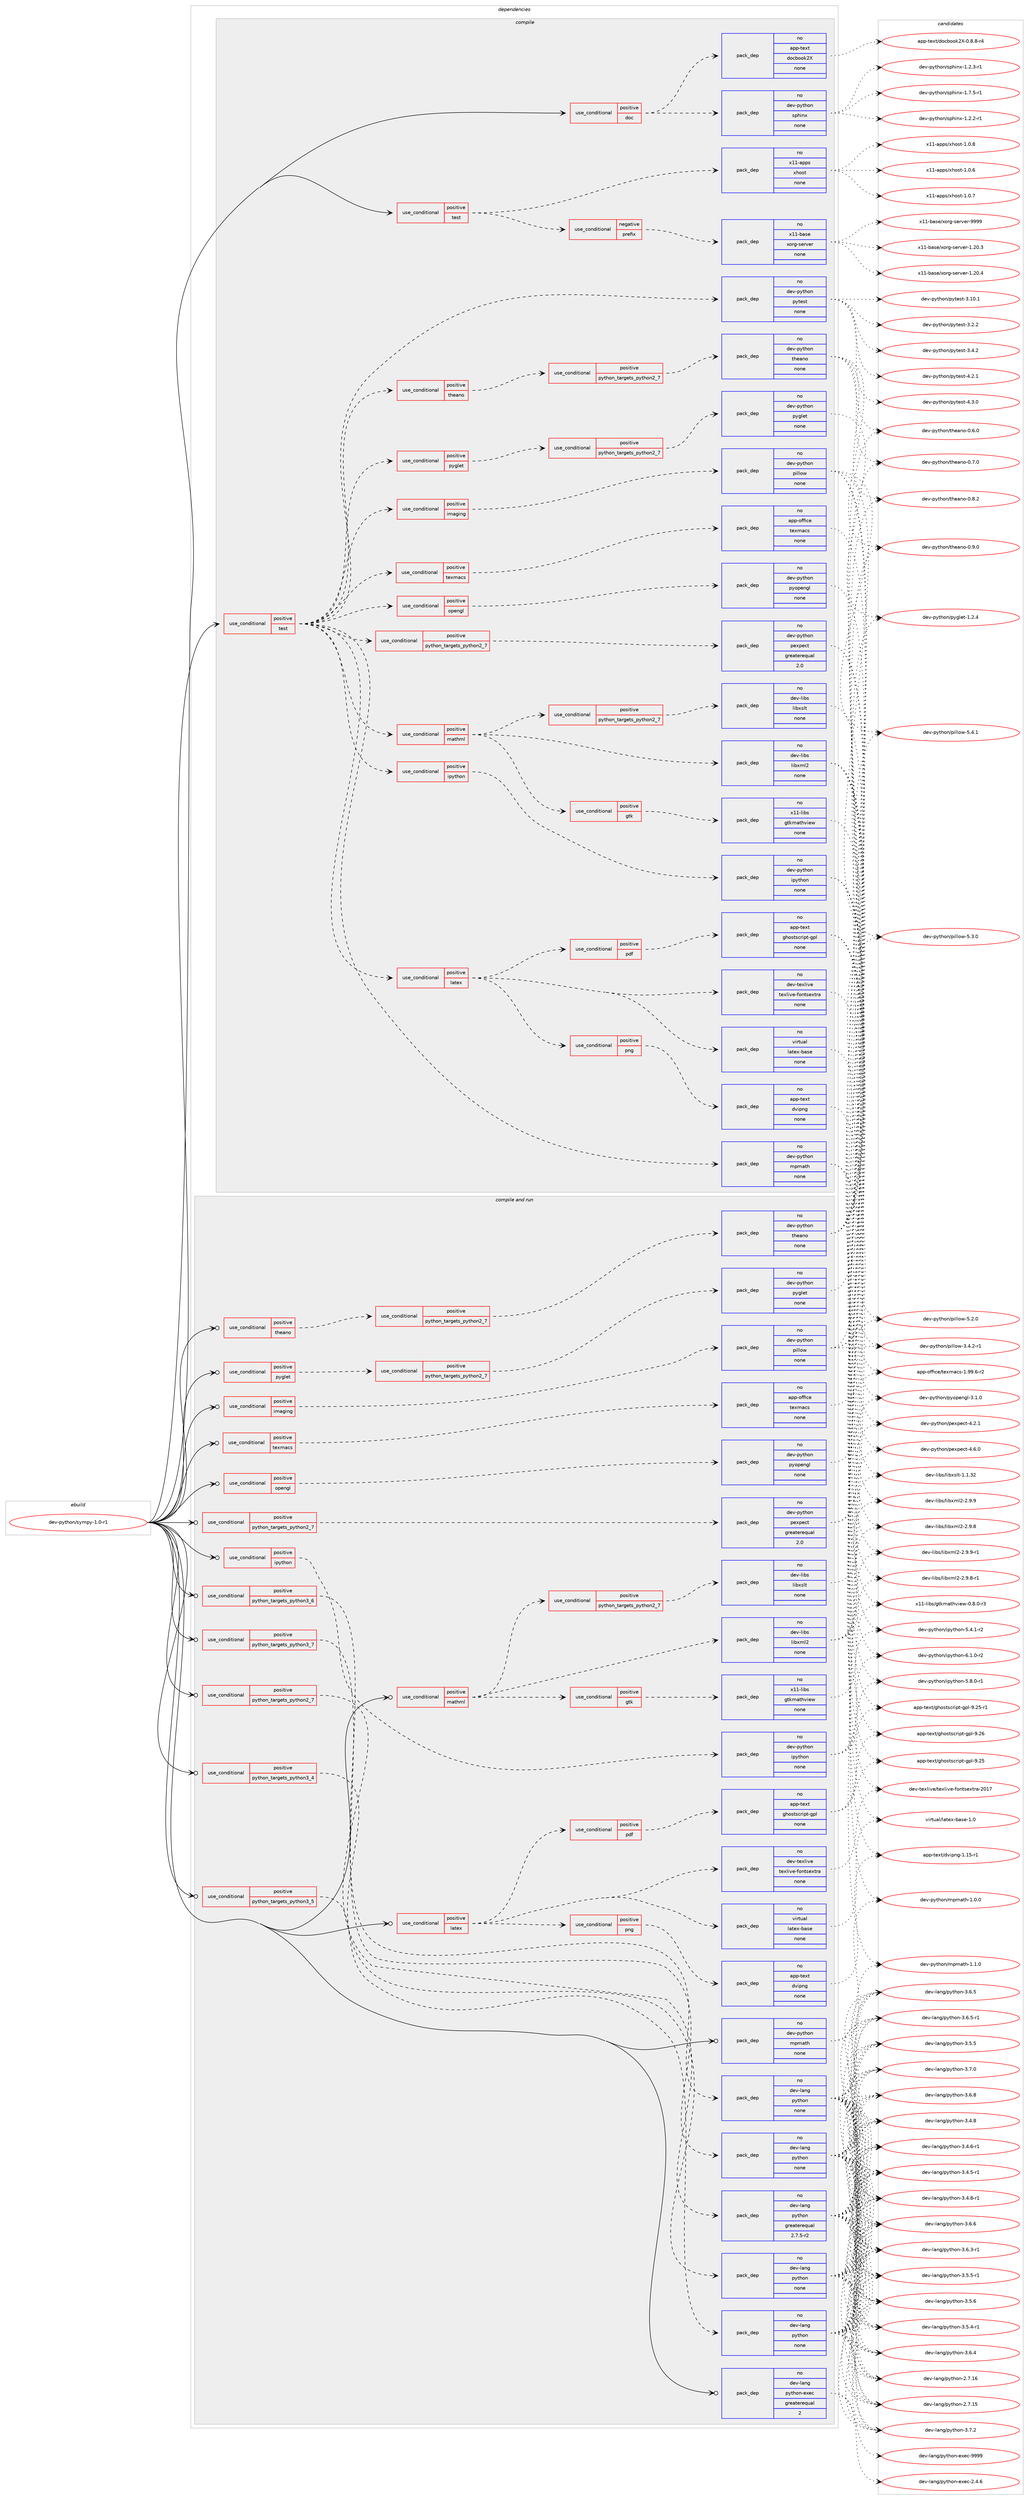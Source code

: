 digraph prolog {

# *************
# Graph options
# *************

newrank=true;
concentrate=true;
compound=true;
graph [rankdir=LR,fontname=Helvetica,fontsize=10,ranksep=1.5];#, ranksep=2.5, nodesep=0.2];
edge  [arrowhead=vee];
node  [fontname=Helvetica,fontsize=10];

# **********
# The ebuild
# **********

subgraph cluster_leftcol {
color=gray;
rank=same;
label=<<i>ebuild</i>>;
id [label="dev-python/sympy-1.0-r1", color=red, width=4, href="../dev-python/sympy-1.0-r1.svg"];
}

# ****************
# The dependencies
# ****************

subgraph cluster_midcol {
color=gray;
label=<<i>dependencies</i>>;
subgraph cluster_compile {
fillcolor="#eeeeee";
style=filled;
label=<<i>compile</i>>;
subgraph cond385444 {
dependency1443696 [label=<<TABLE BORDER="0" CELLBORDER="1" CELLSPACING="0" CELLPADDING="4"><TR><TD ROWSPAN="3" CELLPADDING="10">use_conditional</TD></TR><TR><TD>positive</TD></TR><TR><TD>doc</TD></TR></TABLE>>, shape=none, color=red];
subgraph pack1034889 {
dependency1443697 [label=<<TABLE BORDER="0" CELLBORDER="1" CELLSPACING="0" CELLPADDING="4" WIDTH="220"><TR><TD ROWSPAN="6" CELLPADDING="30">pack_dep</TD></TR><TR><TD WIDTH="110">no</TD></TR><TR><TD>dev-python</TD></TR><TR><TD>sphinx</TD></TR><TR><TD>none</TD></TR><TR><TD></TD></TR></TABLE>>, shape=none, color=blue];
}
dependency1443696:e -> dependency1443697:w [weight=20,style="dashed",arrowhead="vee"];
subgraph pack1034890 {
dependency1443698 [label=<<TABLE BORDER="0" CELLBORDER="1" CELLSPACING="0" CELLPADDING="4" WIDTH="220"><TR><TD ROWSPAN="6" CELLPADDING="30">pack_dep</TD></TR><TR><TD WIDTH="110">no</TD></TR><TR><TD>app-text</TD></TR><TR><TD>docbook2X</TD></TR><TR><TD>none</TD></TR><TR><TD></TD></TR></TABLE>>, shape=none, color=blue];
}
dependency1443696:e -> dependency1443698:w [weight=20,style="dashed",arrowhead="vee"];
}
id:e -> dependency1443696:w [weight=20,style="solid",arrowhead="vee"];
subgraph cond385445 {
dependency1443699 [label=<<TABLE BORDER="0" CELLBORDER="1" CELLSPACING="0" CELLPADDING="4"><TR><TD ROWSPAN="3" CELLPADDING="10">use_conditional</TD></TR><TR><TD>positive</TD></TR><TR><TD>test</TD></TR></TABLE>>, shape=none, color=red];
subgraph cond385446 {
dependency1443700 [label=<<TABLE BORDER="0" CELLBORDER="1" CELLSPACING="0" CELLPADDING="4"><TR><TD ROWSPAN="3" CELLPADDING="10">use_conditional</TD></TR><TR><TD>negative</TD></TR><TR><TD>prefix</TD></TR></TABLE>>, shape=none, color=red];
subgraph pack1034891 {
dependency1443701 [label=<<TABLE BORDER="0" CELLBORDER="1" CELLSPACING="0" CELLPADDING="4" WIDTH="220"><TR><TD ROWSPAN="6" CELLPADDING="30">pack_dep</TD></TR><TR><TD WIDTH="110">no</TD></TR><TR><TD>x11-base</TD></TR><TR><TD>xorg-server</TD></TR><TR><TD>none</TD></TR><TR><TD></TD></TR></TABLE>>, shape=none, color=blue];
}
dependency1443700:e -> dependency1443701:w [weight=20,style="dashed",arrowhead="vee"];
}
dependency1443699:e -> dependency1443700:w [weight=20,style="dashed",arrowhead="vee"];
subgraph pack1034892 {
dependency1443702 [label=<<TABLE BORDER="0" CELLBORDER="1" CELLSPACING="0" CELLPADDING="4" WIDTH="220"><TR><TD ROWSPAN="6" CELLPADDING="30">pack_dep</TD></TR><TR><TD WIDTH="110">no</TD></TR><TR><TD>x11-apps</TD></TR><TR><TD>xhost</TD></TR><TR><TD>none</TD></TR><TR><TD></TD></TR></TABLE>>, shape=none, color=blue];
}
dependency1443699:e -> dependency1443702:w [weight=20,style="dashed",arrowhead="vee"];
}
id:e -> dependency1443699:w [weight=20,style="solid",arrowhead="vee"];
subgraph cond385447 {
dependency1443703 [label=<<TABLE BORDER="0" CELLBORDER="1" CELLSPACING="0" CELLPADDING="4"><TR><TD ROWSPAN="3" CELLPADDING="10">use_conditional</TD></TR><TR><TD>positive</TD></TR><TR><TD>test</TD></TR></TABLE>>, shape=none, color=red];
subgraph pack1034893 {
dependency1443704 [label=<<TABLE BORDER="0" CELLBORDER="1" CELLSPACING="0" CELLPADDING="4" WIDTH="220"><TR><TD ROWSPAN="6" CELLPADDING="30">pack_dep</TD></TR><TR><TD WIDTH="110">no</TD></TR><TR><TD>dev-python</TD></TR><TR><TD>mpmath</TD></TR><TR><TD>none</TD></TR><TR><TD></TD></TR></TABLE>>, shape=none, color=blue];
}
dependency1443703:e -> dependency1443704:w [weight=20,style="dashed",arrowhead="vee"];
subgraph cond385448 {
dependency1443705 [label=<<TABLE BORDER="0" CELLBORDER="1" CELLSPACING="0" CELLPADDING="4"><TR><TD ROWSPAN="3" CELLPADDING="10">use_conditional</TD></TR><TR><TD>positive</TD></TR><TR><TD>python_targets_python2_7</TD></TR></TABLE>>, shape=none, color=red];
subgraph pack1034894 {
dependency1443706 [label=<<TABLE BORDER="0" CELLBORDER="1" CELLSPACING="0" CELLPADDING="4" WIDTH="220"><TR><TD ROWSPAN="6" CELLPADDING="30">pack_dep</TD></TR><TR><TD WIDTH="110">no</TD></TR><TR><TD>dev-python</TD></TR><TR><TD>pexpect</TD></TR><TR><TD>greaterequal</TD></TR><TR><TD>2.0</TD></TR></TABLE>>, shape=none, color=blue];
}
dependency1443705:e -> dependency1443706:w [weight=20,style="dashed",arrowhead="vee"];
}
dependency1443703:e -> dependency1443705:w [weight=20,style="dashed",arrowhead="vee"];
subgraph cond385449 {
dependency1443707 [label=<<TABLE BORDER="0" CELLBORDER="1" CELLSPACING="0" CELLPADDING="4"><TR><TD ROWSPAN="3" CELLPADDING="10">use_conditional</TD></TR><TR><TD>positive</TD></TR><TR><TD>imaging</TD></TR></TABLE>>, shape=none, color=red];
subgraph pack1034895 {
dependency1443708 [label=<<TABLE BORDER="0" CELLBORDER="1" CELLSPACING="0" CELLPADDING="4" WIDTH="220"><TR><TD ROWSPAN="6" CELLPADDING="30">pack_dep</TD></TR><TR><TD WIDTH="110">no</TD></TR><TR><TD>dev-python</TD></TR><TR><TD>pillow</TD></TR><TR><TD>none</TD></TR><TR><TD></TD></TR></TABLE>>, shape=none, color=blue];
}
dependency1443707:e -> dependency1443708:w [weight=20,style="dashed",arrowhead="vee"];
}
dependency1443703:e -> dependency1443707:w [weight=20,style="dashed",arrowhead="vee"];
subgraph cond385450 {
dependency1443709 [label=<<TABLE BORDER="0" CELLBORDER="1" CELLSPACING="0" CELLPADDING="4"><TR><TD ROWSPAN="3" CELLPADDING="10">use_conditional</TD></TR><TR><TD>positive</TD></TR><TR><TD>ipython</TD></TR></TABLE>>, shape=none, color=red];
subgraph pack1034896 {
dependency1443710 [label=<<TABLE BORDER="0" CELLBORDER="1" CELLSPACING="0" CELLPADDING="4" WIDTH="220"><TR><TD ROWSPAN="6" CELLPADDING="30">pack_dep</TD></TR><TR><TD WIDTH="110">no</TD></TR><TR><TD>dev-python</TD></TR><TR><TD>ipython</TD></TR><TR><TD>none</TD></TR><TR><TD></TD></TR></TABLE>>, shape=none, color=blue];
}
dependency1443709:e -> dependency1443710:w [weight=20,style="dashed",arrowhead="vee"];
}
dependency1443703:e -> dependency1443709:w [weight=20,style="dashed",arrowhead="vee"];
subgraph cond385451 {
dependency1443711 [label=<<TABLE BORDER="0" CELLBORDER="1" CELLSPACING="0" CELLPADDING="4"><TR><TD ROWSPAN="3" CELLPADDING="10">use_conditional</TD></TR><TR><TD>positive</TD></TR><TR><TD>latex</TD></TR></TABLE>>, shape=none, color=red];
subgraph pack1034897 {
dependency1443712 [label=<<TABLE BORDER="0" CELLBORDER="1" CELLSPACING="0" CELLPADDING="4" WIDTH="220"><TR><TD ROWSPAN="6" CELLPADDING="30">pack_dep</TD></TR><TR><TD WIDTH="110">no</TD></TR><TR><TD>virtual</TD></TR><TR><TD>latex-base</TD></TR><TR><TD>none</TD></TR><TR><TD></TD></TR></TABLE>>, shape=none, color=blue];
}
dependency1443711:e -> dependency1443712:w [weight=20,style="dashed",arrowhead="vee"];
subgraph pack1034898 {
dependency1443713 [label=<<TABLE BORDER="0" CELLBORDER="1" CELLSPACING="0" CELLPADDING="4" WIDTH="220"><TR><TD ROWSPAN="6" CELLPADDING="30">pack_dep</TD></TR><TR><TD WIDTH="110">no</TD></TR><TR><TD>dev-texlive</TD></TR><TR><TD>texlive-fontsextra</TD></TR><TR><TD>none</TD></TR><TR><TD></TD></TR></TABLE>>, shape=none, color=blue];
}
dependency1443711:e -> dependency1443713:w [weight=20,style="dashed",arrowhead="vee"];
subgraph cond385452 {
dependency1443714 [label=<<TABLE BORDER="0" CELLBORDER="1" CELLSPACING="0" CELLPADDING="4"><TR><TD ROWSPAN="3" CELLPADDING="10">use_conditional</TD></TR><TR><TD>positive</TD></TR><TR><TD>png</TD></TR></TABLE>>, shape=none, color=red];
subgraph pack1034899 {
dependency1443715 [label=<<TABLE BORDER="0" CELLBORDER="1" CELLSPACING="0" CELLPADDING="4" WIDTH="220"><TR><TD ROWSPAN="6" CELLPADDING="30">pack_dep</TD></TR><TR><TD WIDTH="110">no</TD></TR><TR><TD>app-text</TD></TR><TR><TD>dvipng</TD></TR><TR><TD>none</TD></TR><TR><TD></TD></TR></TABLE>>, shape=none, color=blue];
}
dependency1443714:e -> dependency1443715:w [weight=20,style="dashed",arrowhead="vee"];
}
dependency1443711:e -> dependency1443714:w [weight=20,style="dashed",arrowhead="vee"];
subgraph cond385453 {
dependency1443716 [label=<<TABLE BORDER="0" CELLBORDER="1" CELLSPACING="0" CELLPADDING="4"><TR><TD ROWSPAN="3" CELLPADDING="10">use_conditional</TD></TR><TR><TD>positive</TD></TR><TR><TD>pdf</TD></TR></TABLE>>, shape=none, color=red];
subgraph pack1034900 {
dependency1443717 [label=<<TABLE BORDER="0" CELLBORDER="1" CELLSPACING="0" CELLPADDING="4" WIDTH="220"><TR><TD ROWSPAN="6" CELLPADDING="30">pack_dep</TD></TR><TR><TD WIDTH="110">no</TD></TR><TR><TD>app-text</TD></TR><TR><TD>ghostscript-gpl</TD></TR><TR><TD>none</TD></TR><TR><TD></TD></TR></TABLE>>, shape=none, color=blue];
}
dependency1443716:e -> dependency1443717:w [weight=20,style="dashed",arrowhead="vee"];
}
dependency1443711:e -> dependency1443716:w [weight=20,style="dashed",arrowhead="vee"];
}
dependency1443703:e -> dependency1443711:w [weight=20,style="dashed",arrowhead="vee"];
subgraph cond385454 {
dependency1443718 [label=<<TABLE BORDER="0" CELLBORDER="1" CELLSPACING="0" CELLPADDING="4"><TR><TD ROWSPAN="3" CELLPADDING="10">use_conditional</TD></TR><TR><TD>positive</TD></TR><TR><TD>mathml</TD></TR></TABLE>>, shape=none, color=red];
subgraph pack1034901 {
dependency1443719 [label=<<TABLE BORDER="0" CELLBORDER="1" CELLSPACING="0" CELLPADDING="4" WIDTH="220"><TR><TD ROWSPAN="6" CELLPADDING="30">pack_dep</TD></TR><TR><TD WIDTH="110">no</TD></TR><TR><TD>dev-libs</TD></TR><TR><TD>libxml2</TD></TR><TR><TD>none</TD></TR><TR><TD></TD></TR></TABLE>>, shape=none, color=blue];
}
dependency1443718:e -> dependency1443719:w [weight=20,style="dashed",arrowhead="vee"];
subgraph cond385455 {
dependency1443720 [label=<<TABLE BORDER="0" CELLBORDER="1" CELLSPACING="0" CELLPADDING="4"><TR><TD ROWSPAN="3" CELLPADDING="10">use_conditional</TD></TR><TR><TD>positive</TD></TR><TR><TD>python_targets_python2_7</TD></TR></TABLE>>, shape=none, color=red];
subgraph pack1034902 {
dependency1443721 [label=<<TABLE BORDER="0" CELLBORDER="1" CELLSPACING="0" CELLPADDING="4" WIDTH="220"><TR><TD ROWSPAN="6" CELLPADDING="30">pack_dep</TD></TR><TR><TD WIDTH="110">no</TD></TR><TR><TD>dev-libs</TD></TR><TR><TD>libxslt</TD></TR><TR><TD>none</TD></TR><TR><TD></TD></TR></TABLE>>, shape=none, color=blue];
}
dependency1443720:e -> dependency1443721:w [weight=20,style="dashed",arrowhead="vee"];
}
dependency1443718:e -> dependency1443720:w [weight=20,style="dashed",arrowhead="vee"];
subgraph cond385456 {
dependency1443722 [label=<<TABLE BORDER="0" CELLBORDER="1" CELLSPACING="0" CELLPADDING="4"><TR><TD ROWSPAN="3" CELLPADDING="10">use_conditional</TD></TR><TR><TD>positive</TD></TR><TR><TD>gtk</TD></TR></TABLE>>, shape=none, color=red];
subgraph pack1034903 {
dependency1443723 [label=<<TABLE BORDER="0" CELLBORDER="1" CELLSPACING="0" CELLPADDING="4" WIDTH="220"><TR><TD ROWSPAN="6" CELLPADDING="30">pack_dep</TD></TR><TR><TD WIDTH="110">no</TD></TR><TR><TD>x11-libs</TD></TR><TR><TD>gtkmathview</TD></TR><TR><TD>none</TD></TR><TR><TD></TD></TR></TABLE>>, shape=none, color=blue];
}
dependency1443722:e -> dependency1443723:w [weight=20,style="dashed",arrowhead="vee"];
}
dependency1443718:e -> dependency1443722:w [weight=20,style="dashed",arrowhead="vee"];
}
dependency1443703:e -> dependency1443718:w [weight=20,style="dashed",arrowhead="vee"];
subgraph cond385457 {
dependency1443724 [label=<<TABLE BORDER="0" CELLBORDER="1" CELLSPACING="0" CELLPADDING="4"><TR><TD ROWSPAN="3" CELLPADDING="10">use_conditional</TD></TR><TR><TD>positive</TD></TR><TR><TD>opengl</TD></TR></TABLE>>, shape=none, color=red];
subgraph pack1034904 {
dependency1443725 [label=<<TABLE BORDER="0" CELLBORDER="1" CELLSPACING="0" CELLPADDING="4" WIDTH="220"><TR><TD ROWSPAN="6" CELLPADDING="30">pack_dep</TD></TR><TR><TD WIDTH="110">no</TD></TR><TR><TD>dev-python</TD></TR><TR><TD>pyopengl</TD></TR><TR><TD>none</TD></TR><TR><TD></TD></TR></TABLE>>, shape=none, color=blue];
}
dependency1443724:e -> dependency1443725:w [weight=20,style="dashed",arrowhead="vee"];
}
dependency1443703:e -> dependency1443724:w [weight=20,style="dashed",arrowhead="vee"];
subgraph cond385458 {
dependency1443726 [label=<<TABLE BORDER="0" CELLBORDER="1" CELLSPACING="0" CELLPADDING="4"><TR><TD ROWSPAN="3" CELLPADDING="10">use_conditional</TD></TR><TR><TD>positive</TD></TR><TR><TD>pyglet</TD></TR></TABLE>>, shape=none, color=red];
subgraph cond385459 {
dependency1443727 [label=<<TABLE BORDER="0" CELLBORDER="1" CELLSPACING="0" CELLPADDING="4"><TR><TD ROWSPAN="3" CELLPADDING="10">use_conditional</TD></TR><TR><TD>positive</TD></TR><TR><TD>python_targets_python2_7</TD></TR></TABLE>>, shape=none, color=red];
subgraph pack1034905 {
dependency1443728 [label=<<TABLE BORDER="0" CELLBORDER="1" CELLSPACING="0" CELLPADDING="4" WIDTH="220"><TR><TD ROWSPAN="6" CELLPADDING="30">pack_dep</TD></TR><TR><TD WIDTH="110">no</TD></TR><TR><TD>dev-python</TD></TR><TR><TD>pyglet</TD></TR><TR><TD>none</TD></TR><TR><TD></TD></TR></TABLE>>, shape=none, color=blue];
}
dependency1443727:e -> dependency1443728:w [weight=20,style="dashed",arrowhead="vee"];
}
dependency1443726:e -> dependency1443727:w [weight=20,style="dashed",arrowhead="vee"];
}
dependency1443703:e -> dependency1443726:w [weight=20,style="dashed",arrowhead="vee"];
subgraph cond385460 {
dependency1443729 [label=<<TABLE BORDER="0" CELLBORDER="1" CELLSPACING="0" CELLPADDING="4"><TR><TD ROWSPAN="3" CELLPADDING="10">use_conditional</TD></TR><TR><TD>positive</TD></TR><TR><TD>texmacs</TD></TR></TABLE>>, shape=none, color=red];
subgraph pack1034906 {
dependency1443730 [label=<<TABLE BORDER="0" CELLBORDER="1" CELLSPACING="0" CELLPADDING="4" WIDTH="220"><TR><TD ROWSPAN="6" CELLPADDING="30">pack_dep</TD></TR><TR><TD WIDTH="110">no</TD></TR><TR><TD>app-office</TD></TR><TR><TD>texmacs</TD></TR><TR><TD>none</TD></TR><TR><TD></TD></TR></TABLE>>, shape=none, color=blue];
}
dependency1443729:e -> dependency1443730:w [weight=20,style="dashed",arrowhead="vee"];
}
dependency1443703:e -> dependency1443729:w [weight=20,style="dashed",arrowhead="vee"];
subgraph cond385461 {
dependency1443731 [label=<<TABLE BORDER="0" CELLBORDER="1" CELLSPACING="0" CELLPADDING="4"><TR><TD ROWSPAN="3" CELLPADDING="10">use_conditional</TD></TR><TR><TD>positive</TD></TR><TR><TD>theano</TD></TR></TABLE>>, shape=none, color=red];
subgraph cond385462 {
dependency1443732 [label=<<TABLE BORDER="0" CELLBORDER="1" CELLSPACING="0" CELLPADDING="4"><TR><TD ROWSPAN="3" CELLPADDING="10">use_conditional</TD></TR><TR><TD>positive</TD></TR><TR><TD>python_targets_python2_7</TD></TR></TABLE>>, shape=none, color=red];
subgraph pack1034907 {
dependency1443733 [label=<<TABLE BORDER="0" CELLBORDER="1" CELLSPACING="0" CELLPADDING="4" WIDTH="220"><TR><TD ROWSPAN="6" CELLPADDING="30">pack_dep</TD></TR><TR><TD WIDTH="110">no</TD></TR><TR><TD>dev-python</TD></TR><TR><TD>theano</TD></TR><TR><TD>none</TD></TR><TR><TD></TD></TR></TABLE>>, shape=none, color=blue];
}
dependency1443732:e -> dependency1443733:w [weight=20,style="dashed",arrowhead="vee"];
}
dependency1443731:e -> dependency1443732:w [weight=20,style="dashed",arrowhead="vee"];
}
dependency1443703:e -> dependency1443731:w [weight=20,style="dashed",arrowhead="vee"];
subgraph pack1034908 {
dependency1443734 [label=<<TABLE BORDER="0" CELLBORDER="1" CELLSPACING="0" CELLPADDING="4" WIDTH="220"><TR><TD ROWSPAN="6" CELLPADDING="30">pack_dep</TD></TR><TR><TD WIDTH="110">no</TD></TR><TR><TD>dev-python</TD></TR><TR><TD>pytest</TD></TR><TR><TD>none</TD></TR><TR><TD></TD></TR></TABLE>>, shape=none, color=blue];
}
dependency1443703:e -> dependency1443734:w [weight=20,style="dashed",arrowhead="vee"];
}
id:e -> dependency1443703:w [weight=20,style="solid",arrowhead="vee"];
}
subgraph cluster_compileandrun {
fillcolor="#eeeeee";
style=filled;
label=<<i>compile and run</i>>;
subgraph cond385463 {
dependency1443735 [label=<<TABLE BORDER="0" CELLBORDER="1" CELLSPACING="0" CELLPADDING="4"><TR><TD ROWSPAN="3" CELLPADDING="10">use_conditional</TD></TR><TR><TD>positive</TD></TR><TR><TD>imaging</TD></TR></TABLE>>, shape=none, color=red];
subgraph pack1034909 {
dependency1443736 [label=<<TABLE BORDER="0" CELLBORDER="1" CELLSPACING="0" CELLPADDING="4" WIDTH="220"><TR><TD ROWSPAN="6" CELLPADDING="30">pack_dep</TD></TR><TR><TD WIDTH="110">no</TD></TR><TR><TD>dev-python</TD></TR><TR><TD>pillow</TD></TR><TR><TD>none</TD></TR><TR><TD></TD></TR></TABLE>>, shape=none, color=blue];
}
dependency1443735:e -> dependency1443736:w [weight=20,style="dashed",arrowhead="vee"];
}
id:e -> dependency1443735:w [weight=20,style="solid",arrowhead="odotvee"];
subgraph cond385464 {
dependency1443737 [label=<<TABLE BORDER="0" CELLBORDER="1" CELLSPACING="0" CELLPADDING="4"><TR><TD ROWSPAN="3" CELLPADDING="10">use_conditional</TD></TR><TR><TD>positive</TD></TR><TR><TD>ipython</TD></TR></TABLE>>, shape=none, color=red];
subgraph pack1034910 {
dependency1443738 [label=<<TABLE BORDER="0" CELLBORDER="1" CELLSPACING="0" CELLPADDING="4" WIDTH="220"><TR><TD ROWSPAN="6" CELLPADDING="30">pack_dep</TD></TR><TR><TD WIDTH="110">no</TD></TR><TR><TD>dev-python</TD></TR><TR><TD>ipython</TD></TR><TR><TD>none</TD></TR><TR><TD></TD></TR></TABLE>>, shape=none, color=blue];
}
dependency1443737:e -> dependency1443738:w [weight=20,style="dashed",arrowhead="vee"];
}
id:e -> dependency1443737:w [weight=20,style="solid",arrowhead="odotvee"];
subgraph cond385465 {
dependency1443739 [label=<<TABLE BORDER="0" CELLBORDER="1" CELLSPACING="0" CELLPADDING="4"><TR><TD ROWSPAN="3" CELLPADDING="10">use_conditional</TD></TR><TR><TD>positive</TD></TR><TR><TD>latex</TD></TR></TABLE>>, shape=none, color=red];
subgraph pack1034911 {
dependency1443740 [label=<<TABLE BORDER="0" CELLBORDER="1" CELLSPACING="0" CELLPADDING="4" WIDTH="220"><TR><TD ROWSPAN="6" CELLPADDING="30">pack_dep</TD></TR><TR><TD WIDTH="110">no</TD></TR><TR><TD>virtual</TD></TR><TR><TD>latex-base</TD></TR><TR><TD>none</TD></TR><TR><TD></TD></TR></TABLE>>, shape=none, color=blue];
}
dependency1443739:e -> dependency1443740:w [weight=20,style="dashed",arrowhead="vee"];
subgraph pack1034912 {
dependency1443741 [label=<<TABLE BORDER="0" CELLBORDER="1" CELLSPACING="0" CELLPADDING="4" WIDTH="220"><TR><TD ROWSPAN="6" CELLPADDING="30">pack_dep</TD></TR><TR><TD WIDTH="110">no</TD></TR><TR><TD>dev-texlive</TD></TR><TR><TD>texlive-fontsextra</TD></TR><TR><TD>none</TD></TR><TR><TD></TD></TR></TABLE>>, shape=none, color=blue];
}
dependency1443739:e -> dependency1443741:w [weight=20,style="dashed",arrowhead="vee"];
subgraph cond385466 {
dependency1443742 [label=<<TABLE BORDER="0" CELLBORDER="1" CELLSPACING="0" CELLPADDING="4"><TR><TD ROWSPAN="3" CELLPADDING="10">use_conditional</TD></TR><TR><TD>positive</TD></TR><TR><TD>png</TD></TR></TABLE>>, shape=none, color=red];
subgraph pack1034913 {
dependency1443743 [label=<<TABLE BORDER="0" CELLBORDER="1" CELLSPACING="0" CELLPADDING="4" WIDTH="220"><TR><TD ROWSPAN="6" CELLPADDING="30">pack_dep</TD></TR><TR><TD WIDTH="110">no</TD></TR><TR><TD>app-text</TD></TR><TR><TD>dvipng</TD></TR><TR><TD>none</TD></TR><TR><TD></TD></TR></TABLE>>, shape=none, color=blue];
}
dependency1443742:e -> dependency1443743:w [weight=20,style="dashed",arrowhead="vee"];
}
dependency1443739:e -> dependency1443742:w [weight=20,style="dashed",arrowhead="vee"];
subgraph cond385467 {
dependency1443744 [label=<<TABLE BORDER="0" CELLBORDER="1" CELLSPACING="0" CELLPADDING="4"><TR><TD ROWSPAN="3" CELLPADDING="10">use_conditional</TD></TR><TR><TD>positive</TD></TR><TR><TD>pdf</TD></TR></TABLE>>, shape=none, color=red];
subgraph pack1034914 {
dependency1443745 [label=<<TABLE BORDER="0" CELLBORDER="1" CELLSPACING="0" CELLPADDING="4" WIDTH="220"><TR><TD ROWSPAN="6" CELLPADDING="30">pack_dep</TD></TR><TR><TD WIDTH="110">no</TD></TR><TR><TD>app-text</TD></TR><TR><TD>ghostscript-gpl</TD></TR><TR><TD>none</TD></TR><TR><TD></TD></TR></TABLE>>, shape=none, color=blue];
}
dependency1443744:e -> dependency1443745:w [weight=20,style="dashed",arrowhead="vee"];
}
dependency1443739:e -> dependency1443744:w [weight=20,style="dashed",arrowhead="vee"];
}
id:e -> dependency1443739:w [weight=20,style="solid",arrowhead="odotvee"];
subgraph cond385468 {
dependency1443746 [label=<<TABLE BORDER="0" CELLBORDER="1" CELLSPACING="0" CELLPADDING="4"><TR><TD ROWSPAN="3" CELLPADDING="10">use_conditional</TD></TR><TR><TD>positive</TD></TR><TR><TD>mathml</TD></TR></TABLE>>, shape=none, color=red];
subgraph pack1034915 {
dependency1443747 [label=<<TABLE BORDER="0" CELLBORDER="1" CELLSPACING="0" CELLPADDING="4" WIDTH="220"><TR><TD ROWSPAN="6" CELLPADDING="30">pack_dep</TD></TR><TR><TD WIDTH="110">no</TD></TR><TR><TD>dev-libs</TD></TR><TR><TD>libxml2</TD></TR><TR><TD>none</TD></TR><TR><TD></TD></TR></TABLE>>, shape=none, color=blue];
}
dependency1443746:e -> dependency1443747:w [weight=20,style="dashed",arrowhead="vee"];
subgraph cond385469 {
dependency1443748 [label=<<TABLE BORDER="0" CELLBORDER="1" CELLSPACING="0" CELLPADDING="4"><TR><TD ROWSPAN="3" CELLPADDING="10">use_conditional</TD></TR><TR><TD>positive</TD></TR><TR><TD>python_targets_python2_7</TD></TR></TABLE>>, shape=none, color=red];
subgraph pack1034916 {
dependency1443749 [label=<<TABLE BORDER="0" CELLBORDER="1" CELLSPACING="0" CELLPADDING="4" WIDTH="220"><TR><TD ROWSPAN="6" CELLPADDING="30">pack_dep</TD></TR><TR><TD WIDTH="110">no</TD></TR><TR><TD>dev-libs</TD></TR><TR><TD>libxslt</TD></TR><TR><TD>none</TD></TR><TR><TD></TD></TR></TABLE>>, shape=none, color=blue];
}
dependency1443748:e -> dependency1443749:w [weight=20,style="dashed",arrowhead="vee"];
}
dependency1443746:e -> dependency1443748:w [weight=20,style="dashed",arrowhead="vee"];
subgraph cond385470 {
dependency1443750 [label=<<TABLE BORDER="0" CELLBORDER="1" CELLSPACING="0" CELLPADDING="4"><TR><TD ROWSPAN="3" CELLPADDING="10">use_conditional</TD></TR><TR><TD>positive</TD></TR><TR><TD>gtk</TD></TR></TABLE>>, shape=none, color=red];
subgraph pack1034917 {
dependency1443751 [label=<<TABLE BORDER="0" CELLBORDER="1" CELLSPACING="0" CELLPADDING="4" WIDTH="220"><TR><TD ROWSPAN="6" CELLPADDING="30">pack_dep</TD></TR><TR><TD WIDTH="110">no</TD></TR><TR><TD>x11-libs</TD></TR><TR><TD>gtkmathview</TD></TR><TR><TD>none</TD></TR><TR><TD></TD></TR></TABLE>>, shape=none, color=blue];
}
dependency1443750:e -> dependency1443751:w [weight=20,style="dashed",arrowhead="vee"];
}
dependency1443746:e -> dependency1443750:w [weight=20,style="dashed",arrowhead="vee"];
}
id:e -> dependency1443746:w [weight=20,style="solid",arrowhead="odotvee"];
subgraph cond385471 {
dependency1443752 [label=<<TABLE BORDER="0" CELLBORDER="1" CELLSPACING="0" CELLPADDING="4"><TR><TD ROWSPAN="3" CELLPADDING="10">use_conditional</TD></TR><TR><TD>positive</TD></TR><TR><TD>opengl</TD></TR></TABLE>>, shape=none, color=red];
subgraph pack1034918 {
dependency1443753 [label=<<TABLE BORDER="0" CELLBORDER="1" CELLSPACING="0" CELLPADDING="4" WIDTH="220"><TR><TD ROWSPAN="6" CELLPADDING="30">pack_dep</TD></TR><TR><TD WIDTH="110">no</TD></TR><TR><TD>dev-python</TD></TR><TR><TD>pyopengl</TD></TR><TR><TD>none</TD></TR><TR><TD></TD></TR></TABLE>>, shape=none, color=blue];
}
dependency1443752:e -> dependency1443753:w [weight=20,style="dashed",arrowhead="vee"];
}
id:e -> dependency1443752:w [weight=20,style="solid",arrowhead="odotvee"];
subgraph cond385472 {
dependency1443754 [label=<<TABLE BORDER="0" CELLBORDER="1" CELLSPACING="0" CELLPADDING="4"><TR><TD ROWSPAN="3" CELLPADDING="10">use_conditional</TD></TR><TR><TD>positive</TD></TR><TR><TD>pyglet</TD></TR></TABLE>>, shape=none, color=red];
subgraph cond385473 {
dependency1443755 [label=<<TABLE BORDER="0" CELLBORDER="1" CELLSPACING="0" CELLPADDING="4"><TR><TD ROWSPAN="3" CELLPADDING="10">use_conditional</TD></TR><TR><TD>positive</TD></TR><TR><TD>python_targets_python2_7</TD></TR></TABLE>>, shape=none, color=red];
subgraph pack1034919 {
dependency1443756 [label=<<TABLE BORDER="0" CELLBORDER="1" CELLSPACING="0" CELLPADDING="4" WIDTH="220"><TR><TD ROWSPAN="6" CELLPADDING="30">pack_dep</TD></TR><TR><TD WIDTH="110">no</TD></TR><TR><TD>dev-python</TD></TR><TR><TD>pyglet</TD></TR><TR><TD>none</TD></TR><TR><TD></TD></TR></TABLE>>, shape=none, color=blue];
}
dependency1443755:e -> dependency1443756:w [weight=20,style="dashed",arrowhead="vee"];
}
dependency1443754:e -> dependency1443755:w [weight=20,style="dashed",arrowhead="vee"];
}
id:e -> dependency1443754:w [weight=20,style="solid",arrowhead="odotvee"];
subgraph cond385474 {
dependency1443757 [label=<<TABLE BORDER="0" CELLBORDER="1" CELLSPACING="0" CELLPADDING="4"><TR><TD ROWSPAN="3" CELLPADDING="10">use_conditional</TD></TR><TR><TD>positive</TD></TR><TR><TD>python_targets_python2_7</TD></TR></TABLE>>, shape=none, color=red];
subgraph pack1034920 {
dependency1443758 [label=<<TABLE BORDER="0" CELLBORDER="1" CELLSPACING="0" CELLPADDING="4" WIDTH="220"><TR><TD ROWSPAN="6" CELLPADDING="30">pack_dep</TD></TR><TR><TD WIDTH="110">no</TD></TR><TR><TD>dev-lang</TD></TR><TR><TD>python</TD></TR><TR><TD>greaterequal</TD></TR><TR><TD>2.7.5-r2</TD></TR></TABLE>>, shape=none, color=blue];
}
dependency1443757:e -> dependency1443758:w [weight=20,style="dashed",arrowhead="vee"];
}
id:e -> dependency1443757:w [weight=20,style="solid",arrowhead="odotvee"];
subgraph cond385475 {
dependency1443759 [label=<<TABLE BORDER="0" CELLBORDER="1" CELLSPACING="0" CELLPADDING="4"><TR><TD ROWSPAN="3" CELLPADDING="10">use_conditional</TD></TR><TR><TD>positive</TD></TR><TR><TD>python_targets_python2_7</TD></TR></TABLE>>, shape=none, color=red];
subgraph pack1034921 {
dependency1443760 [label=<<TABLE BORDER="0" CELLBORDER="1" CELLSPACING="0" CELLPADDING="4" WIDTH="220"><TR><TD ROWSPAN="6" CELLPADDING="30">pack_dep</TD></TR><TR><TD WIDTH="110">no</TD></TR><TR><TD>dev-python</TD></TR><TR><TD>pexpect</TD></TR><TR><TD>greaterequal</TD></TR><TR><TD>2.0</TD></TR></TABLE>>, shape=none, color=blue];
}
dependency1443759:e -> dependency1443760:w [weight=20,style="dashed",arrowhead="vee"];
}
id:e -> dependency1443759:w [weight=20,style="solid",arrowhead="odotvee"];
subgraph cond385476 {
dependency1443761 [label=<<TABLE BORDER="0" CELLBORDER="1" CELLSPACING="0" CELLPADDING="4"><TR><TD ROWSPAN="3" CELLPADDING="10">use_conditional</TD></TR><TR><TD>positive</TD></TR><TR><TD>python_targets_python3_4</TD></TR></TABLE>>, shape=none, color=red];
subgraph pack1034922 {
dependency1443762 [label=<<TABLE BORDER="0" CELLBORDER="1" CELLSPACING="0" CELLPADDING="4" WIDTH="220"><TR><TD ROWSPAN="6" CELLPADDING="30">pack_dep</TD></TR><TR><TD WIDTH="110">no</TD></TR><TR><TD>dev-lang</TD></TR><TR><TD>python</TD></TR><TR><TD>none</TD></TR><TR><TD></TD></TR></TABLE>>, shape=none, color=blue];
}
dependency1443761:e -> dependency1443762:w [weight=20,style="dashed",arrowhead="vee"];
}
id:e -> dependency1443761:w [weight=20,style="solid",arrowhead="odotvee"];
subgraph cond385477 {
dependency1443763 [label=<<TABLE BORDER="0" CELLBORDER="1" CELLSPACING="0" CELLPADDING="4"><TR><TD ROWSPAN="3" CELLPADDING="10">use_conditional</TD></TR><TR><TD>positive</TD></TR><TR><TD>python_targets_python3_5</TD></TR></TABLE>>, shape=none, color=red];
subgraph pack1034923 {
dependency1443764 [label=<<TABLE BORDER="0" CELLBORDER="1" CELLSPACING="0" CELLPADDING="4" WIDTH="220"><TR><TD ROWSPAN="6" CELLPADDING="30">pack_dep</TD></TR><TR><TD WIDTH="110">no</TD></TR><TR><TD>dev-lang</TD></TR><TR><TD>python</TD></TR><TR><TD>none</TD></TR><TR><TD></TD></TR></TABLE>>, shape=none, color=blue];
}
dependency1443763:e -> dependency1443764:w [weight=20,style="dashed",arrowhead="vee"];
}
id:e -> dependency1443763:w [weight=20,style="solid",arrowhead="odotvee"];
subgraph cond385478 {
dependency1443765 [label=<<TABLE BORDER="0" CELLBORDER="1" CELLSPACING="0" CELLPADDING="4"><TR><TD ROWSPAN="3" CELLPADDING="10">use_conditional</TD></TR><TR><TD>positive</TD></TR><TR><TD>python_targets_python3_6</TD></TR></TABLE>>, shape=none, color=red];
subgraph pack1034924 {
dependency1443766 [label=<<TABLE BORDER="0" CELLBORDER="1" CELLSPACING="0" CELLPADDING="4" WIDTH="220"><TR><TD ROWSPAN="6" CELLPADDING="30">pack_dep</TD></TR><TR><TD WIDTH="110">no</TD></TR><TR><TD>dev-lang</TD></TR><TR><TD>python</TD></TR><TR><TD>none</TD></TR><TR><TD></TD></TR></TABLE>>, shape=none, color=blue];
}
dependency1443765:e -> dependency1443766:w [weight=20,style="dashed",arrowhead="vee"];
}
id:e -> dependency1443765:w [weight=20,style="solid",arrowhead="odotvee"];
subgraph cond385479 {
dependency1443767 [label=<<TABLE BORDER="0" CELLBORDER="1" CELLSPACING="0" CELLPADDING="4"><TR><TD ROWSPAN="3" CELLPADDING="10">use_conditional</TD></TR><TR><TD>positive</TD></TR><TR><TD>python_targets_python3_7</TD></TR></TABLE>>, shape=none, color=red];
subgraph pack1034925 {
dependency1443768 [label=<<TABLE BORDER="0" CELLBORDER="1" CELLSPACING="0" CELLPADDING="4" WIDTH="220"><TR><TD ROWSPAN="6" CELLPADDING="30">pack_dep</TD></TR><TR><TD WIDTH="110">no</TD></TR><TR><TD>dev-lang</TD></TR><TR><TD>python</TD></TR><TR><TD>none</TD></TR><TR><TD></TD></TR></TABLE>>, shape=none, color=blue];
}
dependency1443767:e -> dependency1443768:w [weight=20,style="dashed",arrowhead="vee"];
}
id:e -> dependency1443767:w [weight=20,style="solid",arrowhead="odotvee"];
subgraph cond385480 {
dependency1443769 [label=<<TABLE BORDER="0" CELLBORDER="1" CELLSPACING="0" CELLPADDING="4"><TR><TD ROWSPAN="3" CELLPADDING="10">use_conditional</TD></TR><TR><TD>positive</TD></TR><TR><TD>texmacs</TD></TR></TABLE>>, shape=none, color=red];
subgraph pack1034926 {
dependency1443770 [label=<<TABLE BORDER="0" CELLBORDER="1" CELLSPACING="0" CELLPADDING="4" WIDTH="220"><TR><TD ROWSPAN="6" CELLPADDING="30">pack_dep</TD></TR><TR><TD WIDTH="110">no</TD></TR><TR><TD>app-office</TD></TR><TR><TD>texmacs</TD></TR><TR><TD>none</TD></TR><TR><TD></TD></TR></TABLE>>, shape=none, color=blue];
}
dependency1443769:e -> dependency1443770:w [weight=20,style="dashed",arrowhead="vee"];
}
id:e -> dependency1443769:w [weight=20,style="solid",arrowhead="odotvee"];
subgraph cond385481 {
dependency1443771 [label=<<TABLE BORDER="0" CELLBORDER="1" CELLSPACING="0" CELLPADDING="4"><TR><TD ROWSPAN="3" CELLPADDING="10">use_conditional</TD></TR><TR><TD>positive</TD></TR><TR><TD>theano</TD></TR></TABLE>>, shape=none, color=red];
subgraph cond385482 {
dependency1443772 [label=<<TABLE BORDER="0" CELLBORDER="1" CELLSPACING="0" CELLPADDING="4"><TR><TD ROWSPAN="3" CELLPADDING="10">use_conditional</TD></TR><TR><TD>positive</TD></TR><TR><TD>python_targets_python2_7</TD></TR></TABLE>>, shape=none, color=red];
subgraph pack1034927 {
dependency1443773 [label=<<TABLE BORDER="0" CELLBORDER="1" CELLSPACING="0" CELLPADDING="4" WIDTH="220"><TR><TD ROWSPAN="6" CELLPADDING="30">pack_dep</TD></TR><TR><TD WIDTH="110">no</TD></TR><TR><TD>dev-python</TD></TR><TR><TD>theano</TD></TR><TR><TD>none</TD></TR><TR><TD></TD></TR></TABLE>>, shape=none, color=blue];
}
dependency1443772:e -> dependency1443773:w [weight=20,style="dashed",arrowhead="vee"];
}
dependency1443771:e -> dependency1443772:w [weight=20,style="dashed",arrowhead="vee"];
}
id:e -> dependency1443771:w [weight=20,style="solid",arrowhead="odotvee"];
subgraph pack1034928 {
dependency1443774 [label=<<TABLE BORDER="0" CELLBORDER="1" CELLSPACING="0" CELLPADDING="4" WIDTH="220"><TR><TD ROWSPAN="6" CELLPADDING="30">pack_dep</TD></TR><TR><TD WIDTH="110">no</TD></TR><TR><TD>dev-lang</TD></TR><TR><TD>python-exec</TD></TR><TR><TD>greaterequal</TD></TR><TR><TD>2</TD></TR></TABLE>>, shape=none, color=blue];
}
id:e -> dependency1443774:w [weight=20,style="solid",arrowhead="odotvee"];
subgraph pack1034929 {
dependency1443775 [label=<<TABLE BORDER="0" CELLBORDER="1" CELLSPACING="0" CELLPADDING="4" WIDTH="220"><TR><TD ROWSPAN="6" CELLPADDING="30">pack_dep</TD></TR><TR><TD WIDTH="110">no</TD></TR><TR><TD>dev-python</TD></TR><TR><TD>mpmath</TD></TR><TR><TD>none</TD></TR><TR><TD></TD></TR></TABLE>>, shape=none, color=blue];
}
id:e -> dependency1443775:w [weight=20,style="solid",arrowhead="odotvee"];
}
subgraph cluster_run {
fillcolor="#eeeeee";
style=filled;
label=<<i>run</i>>;
}
}

# **************
# The candidates
# **************

subgraph cluster_choices {
rank=same;
color=gray;
label=<<i>candidates</i>>;

subgraph choice1034889 {
color=black;
nodesep=1;
choice10010111845112121116104111110471151121041051101204549465046504511449 [label="dev-python/sphinx-1.2.2-r1", color=red, width=4,href="../dev-python/sphinx-1.2.2-r1.svg"];
choice10010111845112121116104111110471151121041051101204549465046514511449 [label="dev-python/sphinx-1.2.3-r1", color=red, width=4,href="../dev-python/sphinx-1.2.3-r1.svg"];
choice10010111845112121116104111110471151121041051101204549465546534511449 [label="dev-python/sphinx-1.7.5-r1", color=red, width=4,href="../dev-python/sphinx-1.7.5-r1.svg"];
dependency1443697:e -> choice10010111845112121116104111110471151121041051101204549465046504511449:w [style=dotted,weight="100"];
dependency1443697:e -> choice10010111845112121116104111110471151121041051101204549465046514511449:w [style=dotted,weight="100"];
dependency1443697:e -> choice10010111845112121116104111110471151121041051101204549465546534511449:w [style=dotted,weight="100"];
}
subgraph choice1034890 {
color=black;
nodesep=1;
choice971121124511610112011647100111999811111110750884548465646564511452 [label="app-text/docbook2X-0.8.8-r4", color=red, width=4,href="../app-text/docbook2X-0.8.8-r4.svg"];
dependency1443698:e -> choice971121124511610112011647100111999811111110750884548465646564511452:w [style=dotted,weight="100"];
}
subgraph choice1034891 {
color=black;
nodesep=1;
choice1204949459897115101471201111141034511510111411810111445494650484651 [label="x11-base/xorg-server-1.20.3", color=red, width=4,href="../x11-base/xorg-server-1.20.3.svg"];
choice1204949459897115101471201111141034511510111411810111445494650484652 [label="x11-base/xorg-server-1.20.4", color=red, width=4,href="../x11-base/xorg-server-1.20.4.svg"];
choice120494945989711510147120111114103451151011141181011144557575757 [label="x11-base/xorg-server-9999", color=red, width=4,href="../x11-base/xorg-server-9999.svg"];
dependency1443701:e -> choice1204949459897115101471201111141034511510111411810111445494650484651:w [style=dotted,weight="100"];
dependency1443701:e -> choice1204949459897115101471201111141034511510111411810111445494650484652:w [style=dotted,weight="100"];
dependency1443701:e -> choice120494945989711510147120111114103451151011141181011144557575757:w [style=dotted,weight="100"];
}
subgraph choice1034892 {
color=black;
nodesep=1;
choice1204949459711211211547120104111115116454946484654 [label="x11-apps/xhost-1.0.6", color=red, width=4,href="../x11-apps/xhost-1.0.6.svg"];
choice1204949459711211211547120104111115116454946484655 [label="x11-apps/xhost-1.0.7", color=red, width=4,href="../x11-apps/xhost-1.0.7.svg"];
choice1204949459711211211547120104111115116454946484656 [label="x11-apps/xhost-1.0.8", color=red, width=4,href="../x11-apps/xhost-1.0.8.svg"];
dependency1443702:e -> choice1204949459711211211547120104111115116454946484654:w [style=dotted,weight="100"];
dependency1443702:e -> choice1204949459711211211547120104111115116454946484655:w [style=dotted,weight="100"];
dependency1443702:e -> choice1204949459711211211547120104111115116454946484656:w [style=dotted,weight="100"];
}
subgraph choice1034893 {
color=black;
nodesep=1;
choice100101118451121211161041111104710911210997116104454946484648 [label="dev-python/mpmath-1.0.0", color=red, width=4,href="../dev-python/mpmath-1.0.0.svg"];
choice100101118451121211161041111104710911210997116104454946494648 [label="dev-python/mpmath-1.1.0", color=red, width=4,href="../dev-python/mpmath-1.1.0.svg"];
dependency1443704:e -> choice100101118451121211161041111104710911210997116104454946484648:w [style=dotted,weight="100"];
dependency1443704:e -> choice100101118451121211161041111104710911210997116104454946494648:w [style=dotted,weight="100"];
}
subgraph choice1034894 {
color=black;
nodesep=1;
choice100101118451121211161041111104711210112011210199116455246504649 [label="dev-python/pexpect-4.2.1", color=red, width=4,href="../dev-python/pexpect-4.2.1.svg"];
choice100101118451121211161041111104711210112011210199116455246544648 [label="dev-python/pexpect-4.6.0", color=red, width=4,href="../dev-python/pexpect-4.6.0.svg"];
dependency1443706:e -> choice100101118451121211161041111104711210112011210199116455246504649:w [style=dotted,weight="100"];
dependency1443706:e -> choice100101118451121211161041111104711210112011210199116455246544648:w [style=dotted,weight="100"];
}
subgraph choice1034895 {
color=black;
nodesep=1;
choice10010111845112121116104111110471121051081081111194551465246504511449 [label="dev-python/pillow-3.4.2-r1", color=red, width=4,href="../dev-python/pillow-3.4.2-r1.svg"];
choice1001011184511212111610411111047112105108108111119455346504648 [label="dev-python/pillow-5.2.0", color=red, width=4,href="../dev-python/pillow-5.2.0.svg"];
choice1001011184511212111610411111047112105108108111119455346514648 [label="dev-python/pillow-5.3.0", color=red, width=4,href="../dev-python/pillow-5.3.0.svg"];
choice1001011184511212111610411111047112105108108111119455346524649 [label="dev-python/pillow-5.4.1", color=red, width=4,href="../dev-python/pillow-5.4.1.svg"];
dependency1443708:e -> choice10010111845112121116104111110471121051081081111194551465246504511449:w [style=dotted,weight="100"];
dependency1443708:e -> choice1001011184511212111610411111047112105108108111119455346504648:w [style=dotted,weight="100"];
dependency1443708:e -> choice1001011184511212111610411111047112105108108111119455346514648:w [style=dotted,weight="100"];
dependency1443708:e -> choice1001011184511212111610411111047112105108108111119455346524649:w [style=dotted,weight="100"];
}
subgraph choice1034896 {
color=black;
nodesep=1;
choice10010111845112121116104111110471051121211161041111104553465246494511450 [label="dev-python/ipython-5.4.1-r2", color=red, width=4,href="../dev-python/ipython-5.4.1-r2.svg"];
choice10010111845112121116104111110471051121211161041111104553465646484511449 [label="dev-python/ipython-5.8.0-r1", color=red, width=4,href="../dev-python/ipython-5.8.0-r1.svg"];
choice10010111845112121116104111110471051121211161041111104554464946484511450 [label="dev-python/ipython-6.1.0-r2", color=red, width=4,href="../dev-python/ipython-6.1.0-r2.svg"];
dependency1443710:e -> choice10010111845112121116104111110471051121211161041111104553465246494511450:w [style=dotted,weight="100"];
dependency1443710:e -> choice10010111845112121116104111110471051121211161041111104553465646484511449:w [style=dotted,weight="100"];
dependency1443710:e -> choice10010111845112121116104111110471051121211161041111104554464946484511450:w [style=dotted,weight="100"];
}
subgraph choice1034897 {
color=black;
nodesep=1;
choice11810511411611797108471089711610112045989711510145494648 [label="virtual/latex-base-1.0", color=red, width=4,href="../virtual/latex-base-1.0.svg"];
dependency1443712:e -> choice11810511411611797108471089711610112045989711510145494648:w [style=dotted,weight="100"];
}
subgraph choice1034898 {
color=black;
nodesep=1;
choice100101118451161011201081051181014711610112010810511810145102111110116115101120116114974550484955 [label="dev-texlive/texlive-fontsextra-2017", color=red, width=4,href="../dev-texlive/texlive-fontsextra-2017.svg"];
dependency1443713:e -> choice100101118451161011201081051181014711610112010810511810145102111110116115101120116114974550484955:w [style=dotted,weight="100"];
}
subgraph choice1034899 {
color=black;
nodesep=1;
choice97112112451161011201164710011810511211010345494649534511449 [label="app-text/dvipng-1.15-r1", color=red, width=4,href="../app-text/dvipng-1.15-r1.svg"];
dependency1443715:e -> choice97112112451161011201164710011810511211010345494649534511449:w [style=dotted,weight="100"];
}
subgraph choice1034900 {
color=black;
nodesep=1;
choice97112112451161011201164710310411111511611599114105112116451031121084557465053 [label="app-text/ghostscript-gpl-9.25", color=red, width=4,href="../app-text/ghostscript-gpl-9.25.svg"];
choice971121124511610112011647103104111115116115991141051121164510311210845574650534511449 [label="app-text/ghostscript-gpl-9.25-r1", color=red, width=4,href="../app-text/ghostscript-gpl-9.25-r1.svg"];
choice97112112451161011201164710310411111511611599114105112116451031121084557465054 [label="app-text/ghostscript-gpl-9.26", color=red, width=4,href="../app-text/ghostscript-gpl-9.26.svg"];
dependency1443717:e -> choice97112112451161011201164710310411111511611599114105112116451031121084557465053:w [style=dotted,weight="100"];
dependency1443717:e -> choice971121124511610112011647103104111115116115991141051121164510311210845574650534511449:w [style=dotted,weight="100"];
dependency1443717:e -> choice97112112451161011201164710310411111511611599114105112116451031121084557465054:w [style=dotted,weight="100"];
}
subgraph choice1034901 {
color=black;
nodesep=1;
choice1001011184510810598115471081059812010910850455046574656 [label="dev-libs/libxml2-2.9.8", color=red, width=4,href="../dev-libs/libxml2-2.9.8.svg"];
choice10010111845108105981154710810598120109108504550465746564511449 [label="dev-libs/libxml2-2.9.8-r1", color=red, width=4,href="../dev-libs/libxml2-2.9.8-r1.svg"];
choice1001011184510810598115471081059812010910850455046574657 [label="dev-libs/libxml2-2.9.9", color=red, width=4,href="../dev-libs/libxml2-2.9.9.svg"];
choice10010111845108105981154710810598120109108504550465746574511449 [label="dev-libs/libxml2-2.9.9-r1", color=red, width=4,href="../dev-libs/libxml2-2.9.9-r1.svg"];
dependency1443719:e -> choice1001011184510810598115471081059812010910850455046574656:w [style=dotted,weight="100"];
dependency1443719:e -> choice10010111845108105981154710810598120109108504550465746564511449:w [style=dotted,weight="100"];
dependency1443719:e -> choice1001011184510810598115471081059812010910850455046574657:w [style=dotted,weight="100"];
dependency1443719:e -> choice10010111845108105981154710810598120109108504550465746574511449:w [style=dotted,weight="100"];
}
subgraph choice1034902 {
color=black;
nodesep=1;
choice1001011184510810598115471081059812011510811645494649465150 [label="dev-libs/libxslt-1.1.32", color=red, width=4,href="../dev-libs/libxslt-1.1.32.svg"];
dependency1443721:e -> choice1001011184510810598115471081059812011510811645494649465150:w [style=dotted,weight="100"];
}
subgraph choice1034903 {
color=black;
nodesep=1;
choice1204949451081059811547103116107109971161041181051011194548465646484511451 [label="x11-libs/gtkmathview-0.8.0-r3", color=red, width=4,href="../x11-libs/gtkmathview-0.8.0-r3.svg"];
dependency1443723:e -> choice1204949451081059811547103116107109971161041181051011194548465646484511451:w [style=dotted,weight="100"];
}
subgraph choice1034904 {
color=black;
nodesep=1;
choice1001011184511212111610411111047112121111112101110103108455146494648 [label="dev-python/pyopengl-3.1.0", color=red, width=4,href="../dev-python/pyopengl-3.1.0.svg"];
dependency1443725:e -> choice1001011184511212111610411111047112121111112101110103108455146494648:w [style=dotted,weight="100"];
}
subgraph choice1034905 {
color=black;
nodesep=1;
choice1001011184511212111610411111047112121103108101116454946504652 [label="dev-python/pyglet-1.2.4", color=red, width=4,href="../dev-python/pyglet-1.2.4.svg"];
dependency1443728:e -> choice1001011184511212111610411111047112121103108101116454946504652:w [style=dotted,weight="100"];
}
subgraph choice1034906 {
color=black;
nodesep=1;
choice971121124511110210210599101471161011201099799115454946575746544511450 [label="app-office/texmacs-1.99.6-r2", color=red, width=4,href="../app-office/texmacs-1.99.6-r2.svg"];
dependency1443730:e -> choice971121124511110210210599101471161011201099799115454946575746544511450:w [style=dotted,weight="100"];
}
subgraph choice1034907 {
color=black;
nodesep=1;
choice100101118451121211161041111104711610410197110111454846544648 [label="dev-python/theano-0.6.0", color=red, width=4,href="../dev-python/theano-0.6.0.svg"];
choice100101118451121211161041111104711610410197110111454846554648 [label="dev-python/theano-0.7.0", color=red, width=4,href="../dev-python/theano-0.7.0.svg"];
choice100101118451121211161041111104711610410197110111454846564650 [label="dev-python/theano-0.8.2", color=red, width=4,href="../dev-python/theano-0.8.2.svg"];
choice100101118451121211161041111104711610410197110111454846574648 [label="dev-python/theano-0.9.0", color=red, width=4,href="../dev-python/theano-0.9.0.svg"];
dependency1443733:e -> choice100101118451121211161041111104711610410197110111454846544648:w [style=dotted,weight="100"];
dependency1443733:e -> choice100101118451121211161041111104711610410197110111454846554648:w [style=dotted,weight="100"];
dependency1443733:e -> choice100101118451121211161041111104711610410197110111454846564650:w [style=dotted,weight="100"];
dependency1443733:e -> choice100101118451121211161041111104711610410197110111454846574648:w [style=dotted,weight="100"];
}
subgraph choice1034908 {
color=black;
nodesep=1;
choice100101118451121211161041111104711212111610111511645514649484649 [label="dev-python/pytest-3.10.1", color=red, width=4,href="../dev-python/pytest-3.10.1.svg"];
choice1001011184511212111610411111047112121116101115116455146504650 [label="dev-python/pytest-3.2.2", color=red, width=4,href="../dev-python/pytest-3.2.2.svg"];
choice1001011184511212111610411111047112121116101115116455146524650 [label="dev-python/pytest-3.4.2", color=red, width=4,href="../dev-python/pytest-3.4.2.svg"];
choice1001011184511212111610411111047112121116101115116455246504649 [label="dev-python/pytest-4.2.1", color=red, width=4,href="../dev-python/pytest-4.2.1.svg"];
choice1001011184511212111610411111047112121116101115116455246514648 [label="dev-python/pytest-4.3.0", color=red, width=4,href="../dev-python/pytest-4.3.0.svg"];
dependency1443734:e -> choice100101118451121211161041111104711212111610111511645514649484649:w [style=dotted,weight="100"];
dependency1443734:e -> choice1001011184511212111610411111047112121116101115116455146504650:w [style=dotted,weight="100"];
dependency1443734:e -> choice1001011184511212111610411111047112121116101115116455146524650:w [style=dotted,weight="100"];
dependency1443734:e -> choice1001011184511212111610411111047112121116101115116455246504649:w [style=dotted,weight="100"];
dependency1443734:e -> choice1001011184511212111610411111047112121116101115116455246514648:w [style=dotted,weight="100"];
}
subgraph choice1034909 {
color=black;
nodesep=1;
choice10010111845112121116104111110471121051081081111194551465246504511449 [label="dev-python/pillow-3.4.2-r1", color=red, width=4,href="../dev-python/pillow-3.4.2-r1.svg"];
choice1001011184511212111610411111047112105108108111119455346504648 [label="dev-python/pillow-5.2.0", color=red, width=4,href="../dev-python/pillow-5.2.0.svg"];
choice1001011184511212111610411111047112105108108111119455346514648 [label="dev-python/pillow-5.3.0", color=red, width=4,href="../dev-python/pillow-5.3.0.svg"];
choice1001011184511212111610411111047112105108108111119455346524649 [label="dev-python/pillow-5.4.1", color=red, width=4,href="../dev-python/pillow-5.4.1.svg"];
dependency1443736:e -> choice10010111845112121116104111110471121051081081111194551465246504511449:w [style=dotted,weight="100"];
dependency1443736:e -> choice1001011184511212111610411111047112105108108111119455346504648:w [style=dotted,weight="100"];
dependency1443736:e -> choice1001011184511212111610411111047112105108108111119455346514648:w [style=dotted,weight="100"];
dependency1443736:e -> choice1001011184511212111610411111047112105108108111119455346524649:w [style=dotted,weight="100"];
}
subgraph choice1034910 {
color=black;
nodesep=1;
choice10010111845112121116104111110471051121211161041111104553465246494511450 [label="dev-python/ipython-5.4.1-r2", color=red, width=4,href="../dev-python/ipython-5.4.1-r2.svg"];
choice10010111845112121116104111110471051121211161041111104553465646484511449 [label="dev-python/ipython-5.8.0-r1", color=red, width=4,href="../dev-python/ipython-5.8.0-r1.svg"];
choice10010111845112121116104111110471051121211161041111104554464946484511450 [label="dev-python/ipython-6.1.0-r2", color=red, width=4,href="../dev-python/ipython-6.1.0-r2.svg"];
dependency1443738:e -> choice10010111845112121116104111110471051121211161041111104553465246494511450:w [style=dotted,weight="100"];
dependency1443738:e -> choice10010111845112121116104111110471051121211161041111104553465646484511449:w [style=dotted,weight="100"];
dependency1443738:e -> choice10010111845112121116104111110471051121211161041111104554464946484511450:w [style=dotted,weight="100"];
}
subgraph choice1034911 {
color=black;
nodesep=1;
choice11810511411611797108471089711610112045989711510145494648 [label="virtual/latex-base-1.0", color=red, width=4,href="../virtual/latex-base-1.0.svg"];
dependency1443740:e -> choice11810511411611797108471089711610112045989711510145494648:w [style=dotted,weight="100"];
}
subgraph choice1034912 {
color=black;
nodesep=1;
choice100101118451161011201081051181014711610112010810511810145102111110116115101120116114974550484955 [label="dev-texlive/texlive-fontsextra-2017", color=red, width=4,href="../dev-texlive/texlive-fontsextra-2017.svg"];
dependency1443741:e -> choice100101118451161011201081051181014711610112010810511810145102111110116115101120116114974550484955:w [style=dotted,weight="100"];
}
subgraph choice1034913 {
color=black;
nodesep=1;
choice97112112451161011201164710011810511211010345494649534511449 [label="app-text/dvipng-1.15-r1", color=red, width=4,href="../app-text/dvipng-1.15-r1.svg"];
dependency1443743:e -> choice97112112451161011201164710011810511211010345494649534511449:w [style=dotted,weight="100"];
}
subgraph choice1034914 {
color=black;
nodesep=1;
choice97112112451161011201164710310411111511611599114105112116451031121084557465053 [label="app-text/ghostscript-gpl-9.25", color=red, width=4,href="../app-text/ghostscript-gpl-9.25.svg"];
choice971121124511610112011647103104111115116115991141051121164510311210845574650534511449 [label="app-text/ghostscript-gpl-9.25-r1", color=red, width=4,href="../app-text/ghostscript-gpl-9.25-r1.svg"];
choice97112112451161011201164710310411111511611599114105112116451031121084557465054 [label="app-text/ghostscript-gpl-9.26", color=red, width=4,href="../app-text/ghostscript-gpl-9.26.svg"];
dependency1443745:e -> choice97112112451161011201164710310411111511611599114105112116451031121084557465053:w [style=dotted,weight="100"];
dependency1443745:e -> choice971121124511610112011647103104111115116115991141051121164510311210845574650534511449:w [style=dotted,weight="100"];
dependency1443745:e -> choice97112112451161011201164710310411111511611599114105112116451031121084557465054:w [style=dotted,weight="100"];
}
subgraph choice1034915 {
color=black;
nodesep=1;
choice1001011184510810598115471081059812010910850455046574656 [label="dev-libs/libxml2-2.9.8", color=red, width=4,href="../dev-libs/libxml2-2.9.8.svg"];
choice10010111845108105981154710810598120109108504550465746564511449 [label="dev-libs/libxml2-2.9.8-r1", color=red, width=4,href="../dev-libs/libxml2-2.9.8-r1.svg"];
choice1001011184510810598115471081059812010910850455046574657 [label="dev-libs/libxml2-2.9.9", color=red, width=4,href="../dev-libs/libxml2-2.9.9.svg"];
choice10010111845108105981154710810598120109108504550465746574511449 [label="dev-libs/libxml2-2.9.9-r1", color=red, width=4,href="../dev-libs/libxml2-2.9.9-r1.svg"];
dependency1443747:e -> choice1001011184510810598115471081059812010910850455046574656:w [style=dotted,weight="100"];
dependency1443747:e -> choice10010111845108105981154710810598120109108504550465746564511449:w [style=dotted,weight="100"];
dependency1443747:e -> choice1001011184510810598115471081059812010910850455046574657:w [style=dotted,weight="100"];
dependency1443747:e -> choice10010111845108105981154710810598120109108504550465746574511449:w [style=dotted,weight="100"];
}
subgraph choice1034916 {
color=black;
nodesep=1;
choice1001011184510810598115471081059812011510811645494649465150 [label="dev-libs/libxslt-1.1.32", color=red, width=4,href="../dev-libs/libxslt-1.1.32.svg"];
dependency1443749:e -> choice1001011184510810598115471081059812011510811645494649465150:w [style=dotted,weight="100"];
}
subgraph choice1034917 {
color=black;
nodesep=1;
choice1204949451081059811547103116107109971161041181051011194548465646484511451 [label="x11-libs/gtkmathview-0.8.0-r3", color=red, width=4,href="../x11-libs/gtkmathview-0.8.0-r3.svg"];
dependency1443751:e -> choice1204949451081059811547103116107109971161041181051011194548465646484511451:w [style=dotted,weight="100"];
}
subgraph choice1034918 {
color=black;
nodesep=1;
choice1001011184511212111610411111047112121111112101110103108455146494648 [label="dev-python/pyopengl-3.1.0", color=red, width=4,href="../dev-python/pyopengl-3.1.0.svg"];
dependency1443753:e -> choice1001011184511212111610411111047112121111112101110103108455146494648:w [style=dotted,weight="100"];
}
subgraph choice1034919 {
color=black;
nodesep=1;
choice1001011184511212111610411111047112121103108101116454946504652 [label="dev-python/pyglet-1.2.4", color=red, width=4,href="../dev-python/pyglet-1.2.4.svg"];
dependency1443756:e -> choice1001011184511212111610411111047112121103108101116454946504652:w [style=dotted,weight="100"];
}
subgraph choice1034920 {
color=black;
nodesep=1;
choice10010111845108971101034711212111610411111045504655464953 [label="dev-lang/python-2.7.15", color=red, width=4,href="../dev-lang/python-2.7.15.svg"];
choice10010111845108971101034711212111610411111045504655464954 [label="dev-lang/python-2.7.16", color=red, width=4,href="../dev-lang/python-2.7.16.svg"];
choice1001011184510897110103471121211161041111104551465246534511449 [label="dev-lang/python-3.4.5-r1", color=red, width=4,href="../dev-lang/python-3.4.5-r1.svg"];
choice1001011184510897110103471121211161041111104551465246544511449 [label="dev-lang/python-3.4.6-r1", color=red, width=4,href="../dev-lang/python-3.4.6-r1.svg"];
choice100101118451089711010347112121116104111110455146524656 [label="dev-lang/python-3.4.8", color=red, width=4,href="../dev-lang/python-3.4.8.svg"];
choice1001011184510897110103471121211161041111104551465246564511449 [label="dev-lang/python-3.4.8-r1", color=red, width=4,href="../dev-lang/python-3.4.8-r1.svg"];
choice1001011184510897110103471121211161041111104551465346524511449 [label="dev-lang/python-3.5.4-r1", color=red, width=4,href="../dev-lang/python-3.5.4-r1.svg"];
choice100101118451089711010347112121116104111110455146534653 [label="dev-lang/python-3.5.5", color=red, width=4,href="../dev-lang/python-3.5.5.svg"];
choice1001011184510897110103471121211161041111104551465346534511449 [label="dev-lang/python-3.5.5-r1", color=red, width=4,href="../dev-lang/python-3.5.5-r1.svg"];
choice100101118451089711010347112121116104111110455146534654 [label="dev-lang/python-3.5.6", color=red, width=4,href="../dev-lang/python-3.5.6.svg"];
choice1001011184510897110103471121211161041111104551465446514511449 [label="dev-lang/python-3.6.3-r1", color=red, width=4,href="../dev-lang/python-3.6.3-r1.svg"];
choice100101118451089711010347112121116104111110455146544652 [label="dev-lang/python-3.6.4", color=red, width=4,href="../dev-lang/python-3.6.4.svg"];
choice100101118451089711010347112121116104111110455146544653 [label="dev-lang/python-3.6.5", color=red, width=4,href="../dev-lang/python-3.6.5.svg"];
choice1001011184510897110103471121211161041111104551465446534511449 [label="dev-lang/python-3.6.5-r1", color=red, width=4,href="../dev-lang/python-3.6.5-r1.svg"];
choice100101118451089711010347112121116104111110455146544654 [label="dev-lang/python-3.6.6", color=red, width=4,href="../dev-lang/python-3.6.6.svg"];
choice100101118451089711010347112121116104111110455146544656 [label="dev-lang/python-3.6.8", color=red, width=4,href="../dev-lang/python-3.6.8.svg"];
choice100101118451089711010347112121116104111110455146554648 [label="dev-lang/python-3.7.0", color=red, width=4,href="../dev-lang/python-3.7.0.svg"];
choice100101118451089711010347112121116104111110455146554650 [label="dev-lang/python-3.7.2", color=red, width=4,href="../dev-lang/python-3.7.2.svg"];
dependency1443758:e -> choice10010111845108971101034711212111610411111045504655464953:w [style=dotted,weight="100"];
dependency1443758:e -> choice10010111845108971101034711212111610411111045504655464954:w [style=dotted,weight="100"];
dependency1443758:e -> choice1001011184510897110103471121211161041111104551465246534511449:w [style=dotted,weight="100"];
dependency1443758:e -> choice1001011184510897110103471121211161041111104551465246544511449:w [style=dotted,weight="100"];
dependency1443758:e -> choice100101118451089711010347112121116104111110455146524656:w [style=dotted,weight="100"];
dependency1443758:e -> choice1001011184510897110103471121211161041111104551465246564511449:w [style=dotted,weight="100"];
dependency1443758:e -> choice1001011184510897110103471121211161041111104551465346524511449:w [style=dotted,weight="100"];
dependency1443758:e -> choice100101118451089711010347112121116104111110455146534653:w [style=dotted,weight="100"];
dependency1443758:e -> choice1001011184510897110103471121211161041111104551465346534511449:w [style=dotted,weight="100"];
dependency1443758:e -> choice100101118451089711010347112121116104111110455146534654:w [style=dotted,weight="100"];
dependency1443758:e -> choice1001011184510897110103471121211161041111104551465446514511449:w [style=dotted,weight="100"];
dependency1443758:e -> choice100101118451089711010347112121116104111110455146544652:w [style=dotted,weight="100"];
dependency1443758:e -> choice100101118451089711010347112121116104111110455146544653:w [style=dotted,weight="100"];
dependency1443758:e -> choice1001011184510897110103471121211161041111104551465446534511449:w [style=dotted,weight="100"];
dependency1443758:e -> choice100101118451089711010347112121116104111110455146544654:w [style=dotted,weight="100"];
dependency1443758:e -> choice100101118451089711010347112121116104111110455146544656:w [style=dotted,weight="100"];
dependency1443758:e -> choice100101118451089711010347112121116104111110455146554648:w [style=dotted,weight="100"];
dependency1443758:e -> choice100101118451089711010347112121116104111110455146554650:w [style=dotted,weight="100"];
}
subgraph choice1034921 {
color=black;
nodesep=1;
choice100101118451121211161041111104711210112011210199116455246504649 [label="dev-python/pexpect-4.2.1", color=red, width=4,href="../dev-python/pexpect-4.2.1.svg"];
choice100101118451121211161041111104711210112011210199116455246544648 [label="dev-python/pexpect-4.6.0", color=red, width=4,href="../dev-python/pexpect-4.6.0.svg"];
dependency1443760:e -> choice100101118451121211161041111104711210112011210199116455246504649:w [style=dotted,weight="100"];
dependency1443760:e -> choice100101118451121211161041111104711210112011210199116455246544648:w [style=dotted,weight="100"];
}
subgraph choice1034922 {
color=black;
nodesep=1;
choice10010111845108971101034711212111610411111045504655464953 [label="dev-lang/python-2.7.15", color=red, width=4,href="../dev-lang/python-2.7.15.svg"];
choice10010111845108971101034711212111610411111045504655464954 [label="dev-lang/python-2.7.16", color=red, width=4,href="../dev-lang/python-2.7.16.svg"];
choice1001011184510897110103471121211161041111104551465246534511449 [label="dev-lang/python-3.4.5-r1", color=red, width=4,href="../dev-lang/python-3.4.5-r1.svg"];
choice1001011184510897110103471121211161041111104551465246544511449 [label="dev-lang/python-3.4.6-r1", color=red, width=4,href="../dev-lang/python-3.4.6-r1.svg"];
choice100101118451089711010347112121116104111110455146524656 [label="dev-lang/python-3.4.8", color=red, width=4,href="../dev-lang/python-3.4.8.svg"];
choice1001011184510897110103471121211161041111104551465246564511449 [label="dev-lang/python-3.4.8-r1", color=red, width=4,href="../dev-lang/python-3.4.8-r1.svg"];
choice1001011184510897110103471121211161041111104551465346524511449 [label="dev-lang/python-3.5.4-r1", color=red, width=4,href="../dev-lang/python-3.5.4-r1.svg"];
choice100101118451089711010347112121116104111110455146534653 [label="dev-lang/python-3.5.5", color=red, width=4,href="../dev-lang/python-3.5.5.svg"];
choice1001011184510897110103471121211161041111104551465346534511449 [label="dev-lang/python-3.5.5-r1", color=red, width=4,href="../dev-lang/python-3.5.5-r1.svg"];
choice100101118451089711010347112121116104111110455146534654 [label="dev-lang/python-3.5.6", color=red, width=4,href="../dev-lang/python-3.5.6.svg"];
choice1001011184510897110103471121211161041111104551465446514511449 [label="dev-lang/python-3.6.3-r1", color=red, width=4,href="../dev-lang/python-3.6.3-r1.svg"];
choice100101118451089711010347112121116104111110455146544652 [label="dev-lang/python-3.6.4", color=red, width=4,href="../dev-lang/python-3.6.4.svg"];
choice100101118451089711010347112121116104111110455146544653 [label="dev-lang/python-3.6.5", color=red, width=4,href="../dev-lang/python-3.6.5.svg"];
choice1001011184510897110103471121211161041111104551465446534511449 [label="dev-lang/python-3.6.5-r1", color=red, width=4,href="../dev-lang/python-3.6.5-r1.svg"];
choice100101118451089711010347112121116104111110455146544654 [label="dev-lang/python-3.6.6", color=red, width=4,href="../dev-lang/python-3.6.6.svg"];
choice100101118451089711010347112121116104111110455146544656 [label="dev-lang/python-3.6.8", color=red, width=4,href="../dev-lang/python-3.6.8.svg"];
choice100101118451089711010347112121116104111110455146554648 [label="dev-lang/python-3.7.0", color=red, width=4,href="../dev-lang/python-3.7.0.svg"];
choice100101118451089711010347112121116104111110455146554650 [label="dev-lang/python-3.7.2", color=red, width=4,href="../dev-lang/python-3.7.2.svg"];
dependency1443762:e -> choice10010111845108971101034711212111610411111045504655464953:w [style=dotted,weight="100"];
dependency1443762:e -> choice10010111845108971101034711212111610411111045504655464954:w [style=dotted,weight="100"];
dependency1443762:e -> choice1001011184510897110103471121211161041111104551465246534511449:w [style=dotted,weight="100"];
dependency1443762:e -> choice1001011184510897110103471121211161041111104551465246544511449:w [style=dotted,weight="100"];
dependency1443762:e -> choice100101118451089711010347112121116104111110455146524656:w [style=dotted,weight="100"];
dependency1443762:e -> choice1001011184510897110103471121211161041111104551465246564511449:w [style=dotted,weight="100"];
dependency1443762:e -> choice1001011184510897110103471121211161041111104551465346524511449:w [style=dotted,weight="100"];
dependency1443762:e -> choice100101118451089711010347112121116104111110455146534653:w [style=dotted,weight="100"];
dependency1443762:e -> choice1001011184510897110103471121211161041111104551465346534511449:w [style=dotted,weight="100"];
dependency1443762:e -> choice100101118451089711010347112121116104111110455146534654:w [style=dotted,weight="100"];
dependency1443762:e -> choice1001011184510897110103471121211161041111104551465446514511449:w [style=dotted,weight="100"];
dependency1443762:e -> choice100101118451089711010347112121116104111110455146544652:w [style=dotted,weight="100"];
dependency1443762:e -> choice100101118451089711010347112121116104111110455146544653:w [style=dotted,weight="100"];
dependency1443762:e -> choice1001011184510897110103471121211161041111104551465446534511449:w [style=dotted,weight="100"];
dependency1443762:e -> choice100101118451089711010347112121116104111110455146544654:w [style=dotted,weight="100"];
dependency1443762:e -> choice100101118451089711010347112121116104111110455146544656:w [style=dotted,weight="100"];
dependency1443762:e -> choice100101118451089711010347112121116104111110455146554648:w [style=dotted,weight="100"];
dependency1443762:e -> choice100101118451089711010347112121116104111110455146554650:w [style=dotted,weight="100"];
}
subgraph choice1034923 {
color=black;
nodesep=1;
choice10010111845108971101034711212111610411111045504655464953 [label="dev-lang/python-2.7.15", color=red, width=4,href="../dev-lang/python-2.7.15.svg"];
choice10010111845108971101034711212111610411111045504655464954 [label="dev-lang/python-2.7.16", color=red, width=4,href="../dev-lang/python-2.7.16.svg"];
choice1001011184510897110103471121211161041111104551465246534511449 [label="dev-lang/python-3.4.5-r1", color=red, width=4,href="../dev-lang/python-3.4.5-r1.svg"];
choice1001011184510897110103471121211161041111104551465246544511449 [label="dev-lang/python-3.4.6-r1", color=red, width=4,href="../dev-lang/python-3.4.6-r1.svg"];
choice100101118451089711010347112121116104111110455146524656 [label="dev-lang/python-3.4.8", color=red, width=4,href="../dev-lang/python-3.4.8.svg"];
choice1001011184510897110103471121211161041111104551465246564511449 [label="dev-lang/python-3.4.8-r1", color=red, width=4,href="../dev-lang/python-3.4.8-r1.svg"];
choice1001011184510897110103471121211161041111104551465346524511449 [label="dev-lang/python-3.5.4-r1", color=red, width=4,href="../dev-lang/python-3.5.4-r1.svg"];
choice100101118451089711010347112121116104111110455146534653 [label="dev-lang/python-3.5.5", color=red, width=4,href="../dev-lang/python-3.5.5.svg"];
choice1001011184510897110103471121211161041111104551465346534511449 [label="dev-lang/python-3.5.5-r1", color=red, width=4,href="../dev-lang/python-3.5.5-r1.svg"];
choice100101118451089711010347112121116104111110455146534654 [label="dev-lang/python-3.5.6", color=red, width=4,href="../dev-lang/python-3.5.6.svg"];
choice1001011184510897110103471121211161041111104551465446514511449 [label="dev-lang/python-3.6.3-r1", color=red, width=4,href="../dev-lang/python-3.6.3-r1.svg"];
choice100101118451089711010347112121116104111110455146544652 [label="dev-lang/python-3.6.4", color=red, width=4,href="../dev-lang/python-3.6.4.svg"];
choice100101118451089711010347112121116104111110455146544653 [label="dev-lang/python-3.6.5", color=red, width=4,href="../dev-lang/python-3.6.5.svg"];
choice1001011184510897110103471121211161041111104551465446534511449 [label="dev-lang/python-3.6.5-r1", color=red, width=4,href="../dev-lang/python-3.6.5-r1.svg"];
choice100101118451089711010347112121116104111110455146544654 [label="dev-lang/python-3.6.6", color=red, width=4,href="../dev-lang/python-3.6.6.svg"];
choice100101118451089711010347112121116104111110455146544656 [label="dev-lang/python-3.6.8", color=red, width=4,href="../dev-lang/python-3.6.8.svg"];
choice100101118451089711010347112121116104111110455146554648 [label="dev-lang/python-3.7.0", color=red, width=4,href="../dev-lang/python-3.7.0.svg"];
choice100101118451089711010347112121116104111110455146554650 [label="dev-lang/python-3.7.2", color=red, width=4,href="../dev-lang/python-3.7.2.svg"];
dependency1443764:e -> choice10010111845108971101034711212111610411111045504655464953:w [style=dotted,weight="100"];
dependency1443764:e -> choice10010111845108971101034711212111610411111045504655464954:w [style=dotted,weight="100"];
dependency1443764:e -> choice1001011184510897110103471121211161041111104551465246534511449:w [style=dotted,weight="100"];
dependency1443764:e -> choice1001011184510897110103471121211161041111104551465246544511449:w [style=dotted,weight="100"];
dependency1443764:e -> choice100101118451089711010347112121116104111110455146524656:w [style=dotted,weight="100"];
dependency1443764:e -> choice1001011184510897110103471121211161041111104551465246564511449:w [style=dotted,weight="100"];
dependency1443764:e -> choice1001011184510897110103471121211161041111104551465346524511449:w [style=dotted,weight="100"];
dependency1443764:e -> choice100101118451089711010347112121116104111110455146534653:w [style=dotted,weight="100"];
dependency1443764:e -> choice1001011184510897110103471121211161041111104551465346534511449:w [style=dotted,weight="100"];
dependency1443764:e -> choice100101118451089711010347112121116104111110455146534654:w [style=dotted,weight="100"];
dependency1443764:e -> choice1001011184510897110103471121211161041111104551465446514511449:w [style=dotted,weight="100"];
dependency1443764:e -> choice100101118451089711010347112121116104111110455146544652:w [style=dotted,weight="100"];
dependency1443764:e -> choice100101118451089711010347112121116104111110455146544653:w [style=dotted,weight="100"];
dependency1443764:e -> choice1001011184510897110103471121211161041111104551465446534511449:w [style=dotted,weight="100"];
dependency1443764:e -> choice100101118451089711010347112121116104111110455146544654:w [style=dotted,weight="100"];
dependency1443764:e -> choice100101118451089711010347112121116104111110455146544656:w [style=dotted,weight="100"];
dependency1443764:e -> choice100101118451089711010347112121116104111110455146554648:w [style=dotted,weight="100"];
dependency1443764:e -> choice100101118451089711010347112121116104111110455146554650:w [style=dotted,weight="100"];
}
subgraph choice1034924 {
color=black;
nodesep=1;
choice10010111845108971101034711212111610411111045504655464953 [label="dev-lang/python-2.7.15", color=red, width=4,href="../dev-lang/python-2.7.15.svg"];
choice10010111845108971101034711212111610411111045504655464954 [label="dev-lang/python-2.7.16", color=red, width=4,href="../dev-lang/python-2.7.16.svg"];
choice1001011184510897110103471121211161041111104551465246534511449 [label="dev-lang/python-3.4.5-r1", color=red, width=4,href="../dev-lang/python-3.4.5-r1.svg"];
choice1001011184510897110103471121211161041111104551465246544511449 [label="dev-lang/python-3.4.6-r1", color=red, width=4,href="../dev-lang/python-3.4.6-r1.svg"];
choice100101118451089711010347112121116104111110455146524656 [label="dev-lang/python-3.4.8", color=red, width=4,href="../dev-lang/python-3.4.8.svg"];
choice1001011184510897110103471121211161041111104551465246564511449 [label="dev-lang/python-3.4.8-r1", color=red, width=4,href="../dev-lang/python-3.4.8-r1.svg"];
choice1001011184510897110103471121211161041111104551465346524511449 [label="dev-lang/python-3.5.4-r1", color=red, width=4,href="../dev-lang/python-3.5.4-r1.svg"];
choice100101118451089711010347112121116104111110455146534653 [label="dev-lang/python-3.5.5", color=red, width=4,href="../dev-lang/python-3.5.5.svg"];
choice1001011184510897110103471121211161041111104551465346534511449 [label="dev-lang/python-3.5.5-r1", color=red, width=4,href="../dev-lang/python-3.5.5-r1.svg"];
choice100101118451089711010347112121116104111110455146534654 [label="dev-lang/python-3.5.6", color=red, width=4,href="../dev-lang/python-3.5.6.svg"];
choice1001011184510897110103471121211161041111104551465446514511449 [label="dev-lang/python-3.6.3-r1", color=red, width=4,href="../dev-lang/python-3.6.3-r1.svg"];
choice100101118451089711010347112121116104111110455146544652 [label="dev-lang/python-3.6.4", color=red, width=4,href="../dev-lang/python-3.6.4.svg"];
choice100101118451089711010347112121116104111110455146544653 [label="dev-lang/python-3.6.5", color=red, width=4,href="../dev-lang/python-3.6.5.svg"];
choice1001011184510897110103471121211161041111104551465446534511449 [label="dev-lang/python-3.6.5-r1", color=red, width=4,href="../dev-lang/python-3.6.5-r1.svg"];
choice100101118451089711010347112121116104111110455146544654 [label="dev-lang/python-3.6.6", color=red, width=4,href="../dev-lang/python-3.6.6.svg"];
choice100101118451089711010347112121116104111110455146544656 [label="dev-lang/python-3.6.8", color=red, width=4,href="../dev-lang/python-3.6.8.svg"];
choice100101118451089711010347112121116104111110455146554648 [label="dev-lang/python-3.7.0", color=red, width=4,href="../dev-lang/python-3.7.0.svg"];
choice100101118451089711010347112121116104111110455146554650 [label="dev-lang/python-3.7.2", color=red, width=4,href="../dev-lang/python-3.7.2.svg"];
dependency1443766:e -> choice10010111845108971101034711212111610411111045504655464953:w [style=dotted,weight="100"];
dependency1443766:e -> choice10010111845108971101034711212111610411111045504655464954:w [style=dotted,weight="100"];
dependency1443766:e -> choice1001011184510897110103471121211161041111104551465246534511449:w [style=dotted,weight="100"];
dependency1443766:e -> choice1001011184510897110103471121211161041111104551465246544511449:w [style=dotted,weight="100"];
dependency1443766:e -> choice100101118451089711010347112121116104111110455146524656:w [style=dotted,weight="100"];
dependency1443766:e -> choice1001011184510897110103471121211161041111104551465246564511449:w [style=dotted,weight="100"];
dependency1443766:e -> choice1001011184510897110103471121211161041111104551465346524511449:w [style=dotted,weight="100"];
dependency1443766:e -> choice100101118451089711010347112121116104111110455146534653:w [style=dotted,weight="100"];
dependency1443766:e -> choice1001011184510897110103471121211161041111104551465346534511449:w [style=dotted,weight="100"];
dependency1443766:e -> choice100101118451089711010347112121116104111110455146534654:w [style=dotted,weight="100"];
dependency1443766:e -> choice1001011184510897110103471121211161041111104551465446514511449:w [style=dotted,weight="100"];
dependency1443766:e -> choice100101118451089711010347112121116104111110455146544652:w [style=dotted,weight="100"];
dependency1443766:e -> choice100101118451089711010347112121116104111110455146544653:w [style=dotted,weight="100"];
dependency1443766:e -> choice1001011184510897110103471121211161041111104551465446534511449:w [style=dotted,weight="100"];
dependency1443766:e -> choice100101118451089711010347112121116104111110455146544654:w [style=dotted,weight="100"];
dependency1443766:e -> choice100101118451089711010347112121116104111110455146544656:w [style=dotted,weight="100"];
dependency1443766:e -> choice100101118451089711010347112121116104111110455146554648:w [style=dotted,weight="100"];
dependency1443766:e -> choice100101118451089711010347112121116104111110455146554650:w [style=dotted,weight="100"];
}
subgraph choice1034925 {
color=black;
nodesep=1;
choice10010111845108971101034711212111610411111045504655464953 [label="dev-lang/python-2.7.15", color=red, width=4,href="../dev-lang/python-2.7.15.svg"];
choice10010111845108971101034711212111610411111045504655464954 [label="dev-lang/python-2.7.16", color=red, width=4,href="../dev-lang/python-2.7.16.svg"];
choice1001011184510897110103471121211161041111104551465246534511449 [label="dev-lang/python-3.4.5-r1", color=red, width=4,href="../dev-lang/python-3.4.5-r1.svg"];
choice1001011184510897110103471121211161041111104551465246544511449 [label="dev-lang/python-3.4.6-r1", color=red, width=4,href="../dev-lang/python-3.4.6-r1.svg"];
choice100101118451089711010347112121116104111110455146524656 [label="dev-lang/python-3.4.8", color=red, width=4,href="../dev-lang/python-3.4.8.svg"];
choice1001011184510897110103471121211161041111104551465246564511449 [label="dev-lang/python-3.4.8-r1", color=red, width=4,href="../dev-lang/python-3.4.8-r1.svg"];
choice1001011184510897110103471121211161041111104551465346524511449 [label="dev-lang/python-3.5.4-r1", color=red, width=4,href="../dev-lang/python-3.5.4-r1.svg"];
choice100101118451089711010347112121116104111110455146534653 [label="dev-lang/python-3.5.5", color=red, width=4,href="../dev-lang/python-3.5.5.svg"];
choice1001011184510897110103471121211161041111104551465346534511449 [label="dev-lang/python-3.5.5-r1", color=red, width=4,href="../dev-lang/python-3.5.5-r1.svg"];
choice100101118451089711010347112121116104111110455146534654 [label="dev-lang/python-3.5.6", color=red, width=4,href="../dev-lang/python-3.5.6.svg"];
choice1001011184510897110103471121211161041111104551465446514511449 [label="dev-lang/python-3.6.3-r1", color=red, width=4,href="../dev-lang/python-3.6.3-r1.svg"];
choice100101118451089711010347112121116104111110455146544652 [label="dev-lang/python-3.6.4", color=red, width=4,href="../dev-lang/python-3.6.4.svg"];
choice100101118451089711010347112121116104111110455146544653 [label="dev-lang/python-3.6.5", color=red, width=4,href="../dev-lang/python-3.6.5.svg"];
choice1001011184510897110103471121211161041111104551465446534511449 [label="dev-lang/python-3.6.5-r1", color=red, width=4,href="../dev-lang/python-3.6.5-r1.svg"];
choice100101118451089711010347112121116104111110455146544654 [label="dev-lang/python-3.6.6", color=red, width=4,href="../dev-lang/python-3.6.6.svg"];
choice100101118451089711010347112121116104111110455146544656 [label="dev-lang/python-3.6.8", color=red, width=4,href="../dev-lang/python-3.6.8.svg"];
choice100101118451089711010347112121116104111110455146554648 [label="dev-lang/python-3.7.0", color=red, width=4,href="../dev-lang/python-3.7.0.svg"];
choice100101118451089711010347112121116104111110455146554650 [label="dev-lang/python-3.7.2", color=red, width=4,href="../dev-lang/python-3.7.2.svg"];
dependency1443768:e -> choice10010111845108971101034711212111610411111045504655464953:w [style=dotted,weight="100"];
dependency1443768:e -> choice10010111845108971101034711212111610411111045504655464954:w [style=dotted,weight="100"];
dependency1443768:e -> choice1001011184510897110103471121211161041111104551465246534511449:w [style=dotted,weight="100"];
dependency1443768:e -> choice1001011184510897110103471121211161041111104551465246544511449:w [style=dotted,weight="100"];
dependency1443768:e -> choice100101118451089711010347112121116104111110455146524656:w [style=dotted,weight="100"];
dependency1443768:e -> choice1001011184510897110103471121211161041111104551465246564511449:w [style=dotted,weight="100"];
dependency1443768:e -> choice1001011184510897110103471121211161041111104551465346524511449:w [style=dotted,weight="100"];
dependency1443768:e -> choice100101118451089711010347112121116104111110455146534653:w [style=dotted,weight="100"];
dependency1443768:e -> choice1001011184510897110103471121211161041111104551465346534511449:w [style=dotted,weight="100"];
dependency1443768:e -> choice100101118451089711010347112121116104111110455146534654:w [style=dotted,weight="100"];
dependency1443768:e -> choice1001011184510897110103471121211161041111104551465446514511449:w [style=dotted,weight="100"];
dependency1443768:e -> choice100101118451089711010347112121116104111110455146544652:w [style=dotted,weight="100"];
dependency1443768:e -> choice100101118451089711010347112121116104111110455146544653:w [style=dotted,weight="100"];
dependency1443768:e -> choice1001011184510897110103471121211161041111104551465446534511449:w [style=dotted,weight="100"];
dependency1443768:e -> choice100101118451089711010347112121116104111110455146544654:w [style=dotted,weight="100"];
dependency1443768:e -> choice100101118451089711010347112121116104111110455146544656:w [style=dotted,weight="100"];
dependency1443768:e -> choice100101118451089711010347112121116104111110455146554648:w [style=dotted,weight="100"];
dependency1443768:e -> choice100101118451089711010347112121116104111110455146554650:w [style=dotted,weight="100"];
}
subgraph choice1034926 {
color=black;
nodesep=1;
choice971121124511110210210599101471161011201099799115454946575746544511450 [label="app-office/texmacs-1.99.6-r2", color=red, width=4,href="../app-office/texmacs-1.99.6-r2.svg"];
dependency1443770:e -> choice971121124511110210210599101471161011201099799115454946575746544511450:w [style=dotted,weight="100"];
}
subgraph choice1034927 {
color=black;
nodesep=1;
choice100101118451121211161041111104711610410197110111454846544648 [label="dev-python/theano-0.6.0", color=red, width=4,href="../dev-python/theano-0.6.0.svg"];
choice100101118451121211161041111104711610410197110111454846554648 [label="dev-python/theano-0.7.0", color=red, width=4,href="../dev-python/theano-0.7.0.svg"];
choice100101118451121211161041111104711610410197110111454846564650 [label="dev-python/theano-0.8.2", color=red, width=4,href="../dev-python/theano-0.8.2.svg"];
choice100101118451121211161041111104711610410197110111454846574648 [label="dev-python/theano-0.9.0", color=red, width=4,href="../dev-python/theano-0.9.0.svg"];
dependency1443773:e -> choice100101118451121211161041111104711610410197110111454846544648:w [style=dotted,weight="100"];
dependency1443773:e -> choice100101118451121211161041111104711610410197110111454846554648:w [style=dotted,weight="100"];
dependency1443773:e -> choice100101118451121211161041111104711610410197110111454846564650:w [style=dotted,weight="100"];
dependency1443773:e -> choice100101118451121211161041111104711610410197110111454846574648:w [style=dotted,weight="100"];
}
subgraph choice1034928 {
color=black;
nodesep=1;
choice1001011184510897110103471121211161041111104510112010199455046524654 [label="dev-lang/python-exec-2.4.6", color=red, width=4,href="../dev-lang/python-exec-2.4.6.svg"];
choice10010111845108971101034711212111610411111045101120101994557575757 [label="dev-lang/python-exec-9999", color=red, width=4,href="../dev-lang/python-exec-9999.svg"];
dependency1443774:e -> choice1001011184510897110103471121211161041111104510112010199455046524654:w [style=dotted,weight="100"];
dependency1443774:e -> choice10010111845108971101034711212111610411111045101120101994557575757:w [style=dotted,weight="100"];
}
subgraph choice1034929 {
color=black;
nodesep=1;
choice100101118451121211161041111104710911210997116104454946484648 [label="dev-python/mpmath-1.0.0", color=red, width=4,href="../dev-python/mpmath-1.0.0.svg"];
choice100101118451121211161041111104710911210997116104454946494648 [label="dev-python/mpmath-1.1.0", color=red, width=4,href="../dev-python/mpmath-1.1.0.svg"];
dependency1443775:e -> choice100101118451121211161041111104710911210997116104454946484648:w [style=dotted,weight="100"];
dependency1443775:e -> choice100101118451121211161041111104710911210997116104454946494648:w [style=dotted,weight="100"];
}
}

}
